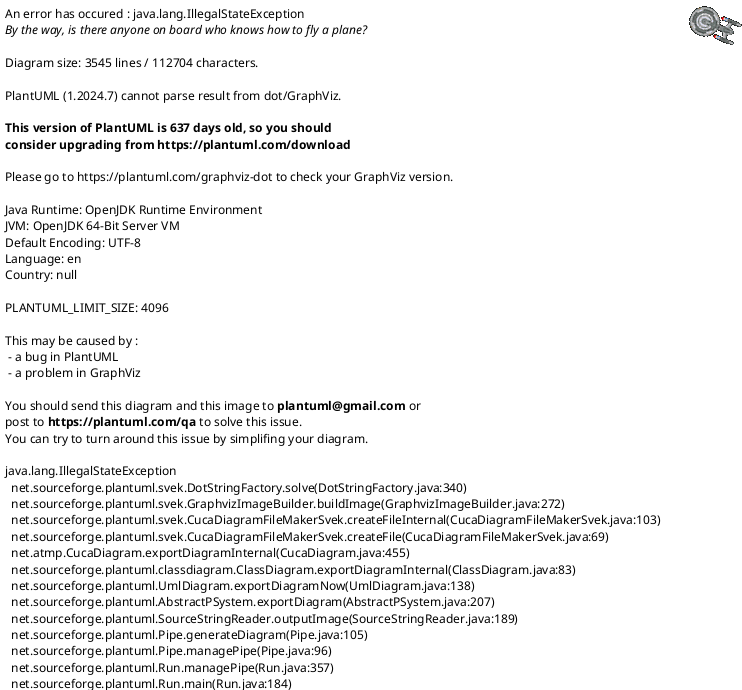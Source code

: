 @startuml





/' Objects '/

namespace RayTracer {
	abstract class ILogger {
		+~ILogger()
		+{abstract} debug(const std::string& message) : void
		+{abstract} error(const std::string& message) : void
		+{abstract} fatal(const std::string& message) : void
		+{abstract} info(const std::string& message) : void
		+{abstract} subscribeCallback(int type, const std::string& name, std::function<void ( const std::string& )> callback) : void
		+{abstract} trace(const std::string& message) : void
		+{abstract} unsubscribeCallback(int type, const std::string& name) : void
		+{abstract} warn(const std::string& message) : void
	}

	class Logger {
		-function<void(const std::string &) : std::map<int , std::map<std::string ,
		+debug(const std::string& message) : void
		+error(const std::string& message) : void
		+fatal(const std::string& message) : void
		+info(const std::string& message) : void
		-print(int levelT, const std::string& level, const std::string& message) : void
		+subscribeCallback(int type, const std::string& name, std::function<void ( const std::string& )> callback) : void
		+trace(const std::string& message) : void
		+unsubscribeCallback(int type, const std::string& name) : void
		+warn(const std::string& message) : void
	}

	class Main {
		+Main(ILogger& logger)
		+~Main()
		-_logger : ILogger&
		-_scene : Scenes::Scene
		-parseCmdArgs(int argc, char** argv) : bool
		+operator()(int argc, char** argv) : int
		-_baseFilePath : std::string
		-_sceneConfFilePath : std::string
		-exportScene(const std::string& baseFilePath) : void
		-help() : void {query}
		-run() : void
	}

	class Main::ArgumentError {
		+ArgumentError(const std::string& message)
		+what() : char* {query}
		-_message : std::string
	}

	class Main::MainError {
		+MainError(const std::string& message)
		+what() : char* {query}
		-_message : std::string
	}

	class Parameters {
		#Parameters()
		+~Parameters()
		+{static} getInstance() : Parameters&
		+getDouble(const std::string& key) : double {query}
		+getInt(const std::string& key) : int {query}
		#{static} _parameters : static std::unique_ptr<Parameters>
		#_valuesDouble : std::map<std::string, double>
		#_valuesInt : std::map<std::string, int>
		#_valuesString : std::map<std::string, std::string>
		+getString(const std::string& key) : std::string& {query}
		#parseCmdArg(const std::string& key, const std::string& value) : void
		+parseCmdArgs(int argc, char** argv) : void
		+set(const std::string& key, int value) : void
		+set(const std::string& key, double value) : void
		+set(const std::string& key, const std::string& value) : void
		+setIfNotExists(const std::string& key, int value) : void
		+setIfNotExists(const std::string& key, double value) : void
		+setIfNotExists(const std::string& key, const std::string& value) : void
	}

	class Parameters::KeyNotFoundError {
		+KeyNotFoundError(const std::string& key)
		+what() : char* {query}
		-_key : std::string
	}

	class Progress {
		+Progress(float max, float threshold, ILogger& logger)
		-_logger : ILogger&
		-_current : double
		-_max : double
		-_nextStep : double
		-_step : double
		+add(float value) : void
	}

	namespace Scenes {
		class ConfigWrapper {
			+ConfigWrapper(ILogger& logger)
			+~ConfigWrapper()
			-_logger : ILogger&
			-_scene : std::shared_ptr<ISetting>
			+getSetting() : std::shared_ptr<ISetting> {query}
			-_config : std::shared_ptr<libconfig::Config>
			+readFile(const std::string& path) : void
			+writeFile(const std::string& path) : void
		}

		class ConfigWrapper::ReadException {
			+ReadException(const std::string& message)
			+what() : char*
			-_message : std::string
		}

		class ConfigWrapper::WriteException {
			+WriteException(const std::string& message)
			+what() : char*
			-_message : std::string
		}

		class Displayable {
			+getAmbientLight() : Entities::ILight& {query}
			+getAmbientLight() : Entities::ILight&
			-_lights : std::vector<std::reference_wrapper<Entities::ILight>>
			+getLightList() : std::vector<std::reference_wrapper<Entities::ILight>>& {query}
			+getLightList() : std::vector<std::reference_wrapper<Entities::ILight>>&
			-_primitives : std::vector<std::reference_wrapper<Entities::IPrimitive>>
			+getPrimitiveList() : std::vector<std::reference_wrapper<Entities::IPrimitive>>& {query}
			+getPrimitiveList() : std::vector<std::reference_wrapper<Entities::IPrimitive>>&
		}

		class Displayable::DisplayableException {
			+DisplayableException(const std::string& key)
			+what() : char*
			-_msg : std::string
		}

		abstract class IConfig {
			+~IConfig()
			+{abstract} getSetting() : std::shared_ptr<ISetting> {query}
			+{abstract} readFile(const std::string& path) : void
			+{abstract} writeFile(const std::string& path) : void
		}

		abstract class IDisplayable {
			+{abstract} getAmbientLight() : Entities::ILight& {query}
			+{abstract} getAmbientLight() : Entities::ILight&
			+{abstract} getLightList() : std::vector<std::reference_wrapper<Entities::ILight>>& {query}
			+{abstract} getLightList() : std::vector<std::reference_wrapper<Entities::ILight>>&
			+{abstract} getPrimitiveList() : std::vector<std::reference_wrapper<Entities::IPrimitive>>& {query}
			+{abstract} getPrimitiveList() : std::vector<std::reference_wrapper<Entities::IPrimitive>>&
		}

		abstract class IDisplayable::IDisplayableException {
			+~IDisplayableException()
			+{abstract} what() : char*
		}

		abstract class ISceneState {
			+{abstract} getState() : int {query}
			+{abstract} changeState(States state) : void
		}

		abstract class ISetting {
			+{abstract} operatorbool() {query}
			+{abstract} operatorconstchar*() {query}
			+{abstract} operatordouble() {query}
			+{abstract} operatorint() {query}
			+{abstract} string() {query}
			+~ISetting()
			+{abstract} getLength() : int {query}
			+{abstract} getConfig() : std::shared_ptr<libconfig::Config> {query}
			+{abstract} getKey() : std::string {query}
			+{abstract} getPath() : std::string {query}
			+{abstract} get(const std::string& key) : std::unique_ptr<ISetting> {query}
			+{abstract} get(int index) : std::unique_ptr<ISetting> {query}
			+{abstract} get() : std::unique_ptr<ISetting> {query}
			+{abstract} getSetting(const std::string& key) : void
			+{abstract} getSetting(int index) : void
			+{abstract} moveTo(const std::string& key) : void
			+{abstract} moveTo(int index) : void
		}

		abstract class ISetting::IParsingException {
			+~IParsingException()
			+{abstract} what() : char*
		}

		abstract class ISetting::ITypeException {
			+~ITypeException()
			+{abstract} what() : char*
		}

		class Scene {
			+Scene(ILogger& logger)
			+~Scene()
			-_displayable : Displayable
			-_logger : ILogger&
			-_state : SceneState
			+getState() : SceneState&
			+getState() : SceneState& {query}
			+isReady() : bool {query}
			-_future : std::future<void>
			-_cameras : std::vector<std::reference_wrapper<Entities::ICamera>>
			+getCameras() : std::vector<std::reference_wrapper<Entities::ICamera>>& {query}
			+getCameras() : std::vector<std::reference_wrapper<Entities::ICamera>>&
			+cancel() : void
			-loadConfig(const ISetting& setting) : void
			+operator()(const ISetting &, const std::string& event) : void
			+renders() : void
			-waitTillCancel() : void
			+wait_end() : void
		}

		class SceneLoader {
			+SceneLoader(const std::string& filePath, ILogger& logger)
			+~SceneLoader()
			-_logger : ILogger&
			-_lastWriteTime : std::filesystem::file_time_type
			-function<void(const ISetting &) : std::map<std::string ,
			-_filePath : std::string
			-_configWrapper : std::unique_ptr<IConfig>
			-_entityLoader : std::unique_ptr<Plugins::Entities::EntityLoader>
			-_filterLoader : std::unique_ptr<Plugins::Filters::FilterLoader>
			-_materialLoader : std::unique_ptr<Plugins::Materials::MaterialLoader>
			+{static} checkGoodFile(const std::string& filePath) : void
			+subscribe(const std::string& event, std::function<void ( const ISetting& )> func) : void
			+update() : void
		}

		class SceneLoader::BadFileError {
			+BadFileError(const std::string& error)
			+what() : char*
			-_error : std::string
		}

		class SceneState {
			+SceneState()
			+getState() : ISceneState::States {query}
			-_state : States
			-mutex : std::mutex
			+changeState(const ISceneState::States& state) : void
		}

		class SettingWrapper {
			+SettingWrapper(const std::shared_ptr<libconfig::Config>& config)
			+SettingWrapper(const ISetting& src)
			+operatorbool() {query}
			+operatorconstchar*() {query}
			+operatordouble() {query}
			+operatorint() {query}
			+string() {query}
			+~SettingWrapper()
			+getLength() : int {query}
			-_setting : libconfig::Setting*
			-_config : std::shared_ptr<libconfig::Config>
			+getConfig() : std::shared_ptr<libconfig::Config> {query}
			+getKey() : std::string {query}
			+getPath() : std::string {query}
			+get(const std::string& key) : std::unique_ptr<ISetting> {query}
			+get(int index) : std::unique_ptr<ISetting> {query}
			+get() : std::unique_ptr<ISetting> {query}
			+getSetting(const std::string& key) : void
			+getSetting(int index) : void
			+moveTo(const std::string& key) : void
			+moveTo(int index) : void
		}

		class SettingWrapper::ParsingException {
			+ParsingException(const std::string& key)
			+what() : char*
			-_msg : std::string
		}

		class SettingWrapper::TypeException {
			+TypeException(const std::string& key)
			+what() : char*
			-_msg : std::string
		}

		enum ISceneState::States {
			CANCELLED
			FINISHED
			RUNNING
		}
	}

	namespace PluginsExt {
		namespace Zebra {
			class ZebraCreator {
				+~ZebraCreator()
				+create(const Scenes::ISetting& config, ILogger& logger) : RayTracer::Entities::IMaterial*
				-_elements : std::vector<ZebraMaterial*>
			}

			class ZebraMaterial {
				+ZebraMaterial(const Scenes::ISetting& config)
				-_ambient : Entities::Transform::Vector3f
				-_diffuse : Entities::Transform::Vector3f
				-_specular : Entities::Transform::Vector3f
				-_impair : Images::Color
				-_pair : Images::Color
				+getColor(const Images::Ray& ray, const Entities::Transform::ITransform& centerObj, const Entities::Transform::Vector3f& intersect, const Scenes::IDisplayable& displayable) : Images::Color {query}
				+redirectionLight(const Images::Ray& ray, const Scenes::IDisplayable& displayable, const Entities::Transform::Vector3f& intersect) : Images::Color {query}
				-_shininess : double
				-_size : double
				+setColor(const Images::Color& color) : void
			}
		}

		namespace Triangle {
			class TriangleCreator {
				+~TriangleCreator()
				+create(const Scenes::ISetting& config, ILogger& logger) : RayTracer::Entities::IEntity*
				-_elements : std::vector<TriangleEntity*>
			}

			class TriangleEntity {
				+TriangleEntity(const Scenes::ISetting& config, ILogger& logger)
				+getTransform() : Entities::Transform::ITransform&
				+getTransform() : Entities::Transform::ITransform& {query}
				-_transform : Entities::Transform::Transform
				-_pointOne : Entities::Transform::Vector3f
				-_pointThree : Entities::Transform::Vector3f
				-_pointTwo : Entities::Transform::Vector3f
				-_logger : ILogger&
				+getColor(const Images::Ray& ray, const Scenes::IDisplayable& displayable, const Entities::Transform::Vector3f& intersect) : Images::Color {query}
				+redirectionLight(const Images::Ray& ray, const Scenes::IDisplayable& displayable, const Entities::Transform::Vector3f& intersect) : Images::Color {query}
				+getType() : Type {query}
				+isCollided(const Entities::Transform::Vector3f& point) : bool {query}
				+isCollided(const Images::Ray& ray) : std::optional<Entities::Transform::Vector3f> {query}
				-_material : std::optional<std::reference_wrapper<Entities::IMaterial>>
			}
		}

		namespace Transparency {
			class TransparencyCreator {
				+~TransparencyCreator()
				+create(const Scenes::ISetting& config, ILogger& logger) : RayTracer::Entities::IMaterial*
				-_elements : std::vector<TransparencyMaterial*>
			}

			class TransparencyMaterial {
				+TransparencyMaterial(const Scenes::ISetting& config)
				-_ambient : Entities::Transform::Vector3f
				-_diffuse : Entities::Transform::Vector3f
				-_specular : Entities::Transform::Vector3f
				-_color : Images::Color
				+getColor(const Images::Ray& ray, const Entities::Transform::ITransform& centerObj, const Entities::Transform::Vector3f& intersect, const Scenes::IDisplayable& displayable) : Images::Color {query}
				-getNextColor(const Images::Ray& ray, const Entities::Transform::Vector3f& intersect, const Scenes::IDisplayable& displayable) : Images::Color {query}
				+redirectionLight(const Images::Ray& ray, const Scenes::IDisplayable& displayable, const Entities::Transform::Vector3f& intersect) : Images::Color {query}
				-_shininess : double
				-_transparency : double
				+setColor(const Images::Color& color) : void
			}
		}

		namespace Torus {
			class TorusCreator {
				+~TorusCreator()
				+create(const Scenes::ISetting& config, ILogger& logger) : RayTracer::Entities::IEntity*
				-_elements : std::vector<TorusEntity*>
			}

			class TorusEntity {
				+TorusEntity(const Scenes::ISetting& config, ILogger& logger)
				+getTransform() : Entities::Transform::ITransform&
				+getTransform() : Entities::Transform::ITransform& {query}
				-_transform : Entities::Transform::Transform
				-_logger : ILogger&
				+getColor(const Images::Ray& ray, const Scenes::IDisplayable& displayable, const Entities::Transform::Vector3f& intersect) : Images::Color {query}
				+redirectionLight(const Images::Ray& ray, const Scenes::IDisplayable& displayable, const Entities::Transform::Vector3f& intersect) : Images::Color {query}
				+getType() : Type {query}
				+isCollided(const Entities::Transform::Vector3f& point) : bool {query}
				-_maxRadius : double
				-_minRadius : double
				+isCollided(const Images::Ray& ray) : std::optional<Entities::Transform::Vector3f> {query}
				-_material : std::optional<std::reference_wrapper<RayTracer::Entities::IMaterial>>
			}
		}

		namespace SpotLight {
			class SpotLightCreator {
				+~SpotLightCreator()
				+create(const Scenes::ISetting& config, ILogger& logger) : RayTracer::Entities::IEntity*
				-_elements : std::vector<SpotLightEntity*>
			}

			class SpotLightEntity {
				+SpotLightEntity(const Scenes::ISetting& config, ILogger& logger)
				+~SpotLightEntity()
				+getTransform() : Entities::Transform::ITransform&
				+getTransform() : Entities::Transform::ITransform& {query}
				-_transform : Entities::Transform::Transform
				-_logger : ILogger&
				-_color : Images::Color
				+getColor(const Entities::Transform::Vector3f& point, const Scenes::IDisplayable& displayable) : Images::Color {query}
				+getColor() : Images::Color& {query}
				+getType() : Type {query}
				+isAmbient() : bool {query}
				-_angle : double
				-_power : double
				-_radius : double
				+getPower() : double {query}
				+setColor(const Images::Color& color) : void
			}
		}

		namespace Sphere {
			class SphereCreator {
				+~SphereCreator()
				+create(const Scenes::ISetting& config, ILogger& logger) : RayTracer::Entities::IEntity*
				-_elements : std::vector<SphereEntity*>
			}

			class SphereEntity {
				+SphereEntity(const Scenes::ISetting& config, ILogger& logger)
				+getTransform() : Entities::Transform::ITransform&
				+getTransform() : Entities::Transform::ITransform& {query}
				-_transform : Entities::Transform::Transform
				-_logger : ILogger&
				+getColor(const Images::Ray& ray, const Scenes::IDisplayable& displayable, const Entities::Transform::Vector3f& intersect) : Images::Color {query}
				+redirectionLight(const Images::Ray& ray, const Scenes::IDisplayable& displayable, const Entities::Transform::Vector3f& intersect) : Images::Color {query}
				+getType() : Type {query}
				+isCollided(const Entities::Transform::Vector3f& point) : bool {query}
				-_radius : double
				+isCollided(const Images::Ray& ray) : std::optional<Entities::Transform::Vector3f> {query}
				-_material : std::optional<std::reference_wrapper<RayTracer::Entities::IMaterial>>
			}
		}

		namespace Refraction {
			class RefractionCreator {
				+~RefractionCreator()
				+create(const Scenes::ISetting& config, ILogger& logger) : RayTracer::Entities::IMaterial*
				-_elements : std::vector<RefractionMaterial*>
			}

			class RefractionMaterial {
				+RefractionMaterial(const Scenes::ISetting& config)
				-_ambient : Entities::Transform::Vector3f
				-_diffuse : Entities::Transform::Vector3f
				-_refraction : Entities::Transform::Vector3f
				-_specular : Entities::Transform::Vector3f
				-_color : Images::Color
				+getColor(const Images::Ray& ray, const Entities::Transform::ITransform& centerObj, const Entities::Transform::Vector3f& intersect, const Scenes::IDisplayable& displayable) : Images::Color {query}
				-getNextColor(const Images::Ray& ray, const Entities::Transform::Vector3f& intersect, const Scenes::IDisplayable& displayable) : Images::Color {query}
				+redirectionLight(const Images::Ray& ray, const Scenes::IDisplayable& displayable, const Entities::Transform::Vector3f& intersect) : Images::Color {query}
				-_shininess : double
				-_transparency : double
				+setColor(const Images::Color& color) : void
			}
		}

		namespace PointLight {
			class PointLightCreator {
				+~PointLightCreator()
				+create(const Scenes::ISetting& config, ILogger& logger) : RayTracer::Entities::IEntity*
				-_elements : std::vector<PointLightEntity*>
			}

			class PointLightEntity {
				+PointLightEntity(const Scenes::ISetting& config, ILogger& logger)
				+~PointLightEntity()
				+getTransform() : Entities::Transform::ITransform&
				+getTransform() : Entities::Transform::ITransform& {query}
				-_transform : Entities::Transform::Transform
				-_logger : ILogger&
				-_color : Images::Color
				+getColor(const Entities::Transform::Vector3f& point, const Scenes::IDisplayable& displayable) : Images::Color {query}
				+getColor() : Images::Color& {query}
				+getType() : Type {query}
				+isAmbient() : bool {query}
				-_power : double
				-_radius : double
				+getPower() : double {query}
				+setColor(const Images::Color& color) : void
			}
		}

		namespace Plane {
			class PlaneCreator {
				+~PlaneCreator()
				+create(const Scenes::ISetting& config, ILogger& logger) : RayTracer::Entities::IEntity*
				-_elements : std::vector<PlaneEntity*>
			}

			class PlaneEntity {
				+PlaneEntity(const Scenes::ISetting& config, ILogger& logger)
				+getTransform() : Entities::Transform::ITransform&
				+getTransform() : Entities::Transform::ITransform& {query}
				-_transform : Entities::Transform::Transform
				-_logger : ILogger&
				+getColor(const Images::Ray& ray, const Scenes::IDisplayable& displayable, const Entities::Transform::Vector3f& intersect) : Images::Color {query}
				+redirectionLight(const Images::Ray& ray, const Scenes::IDisplayable& displayable, const Entities::Transform::Vector3f& intersect) : Images::Color {query}
				+getType() : Type {query}
				+isCollided(const Entities::Transform::Vector3f& point) : bool {query}
				+isCollided(const Images::Ray& ray) : std::optional<Entities::Transform::Vector3f> {query}
				-_material : std::optional<std::reference_wrapper<RayTracer::Entities::IMaterial>>
			}
		}

		namespace PlainMaterial {
			class PlainMaterial {
				+PlainMaterial(const Scenes::ISetting& config)
				-_ambient : Entities::Transform::Vector3f
				-_diffuse : Entities::Transform::Vector3f
				-_specular : Entities::Transform::Vector3f
				-_color : Images::Color
				+getColor(const Images::Ray& ray, const Entities::Transform::ITransform& centerObj, const Entities::Transform::Vector3f& intersect, const Scenes::IDisplayable& displayable) : Images::Color {query}
				+redirectionLight(const Images::Ray& ray, const Scenes::IDisplayable& displayable, const Entities::Transform::Vector3f& intersect) : Images::Color {query}
				+round(const Images::Color& color) : Images::Color {query}
				-_shininess : double
				+setColor(const Images::Color& color) : void
			}

			class PlainMaterialCreator {
				+~PlainMaterialCreator()
				+create(const Scenes::ISetting& config, ILogger& logger) : RayTracer::Entities::IMaterial*
				-_elements : std::vector<PlainMaterial*>
			}
		}

		namespace Obj {
			class ObjCreator {
				+~ObjCreator()
				+create(const Scenes::ISetting& config, ILogger& logger) : RayTracer::Entities::IEntity*
				-_elements : std::vector<ObjEntity*>
			}

			class ObjEntity {
				+ObjEntity(const Scenes::ISetting& config, ILogger& logger)
				+getTransform() : Entities::Transform::ITransform&
				+getTransform() : Entities::Transform::ITransform& {query}
				-_transform : Entities::Transform::Transform
				-_logger : ILogger&
				+getColor(const Images::Ray& ray, const Scenes::IDisplayable& displayable, const Entities::Transform::Vector3f& intersect) : Images::Color {query}
				+redirectionLight(const Images::Ray& ray, const Scenes::IDisplayable& displayable, const Entities::Transform::Vector3f& intersect) : Images::Color {query}
				+getType() : Type {query}
				+isCollided(const Entities::Transform::Vector3f& point) : bool {query}
				+isCollided(const Images::Ray& ray) : std::optional<Entities::Transform::Vector3f> {query}
				-_material : std::optional<std::reference_wrapper<Entities::IMaterial>>
				-_normalList : std::vector<Entities::Transform::Vector3f>
				-_pointList : std::vector<Entities::Transform::Vector3f>
				-_faceList : std::vector<Face>
				-_triangleList : std::vector<Face>
				+triangulatePolygon(Face face) : void
			}

			class ObjEntity::Face {
				+Face(std::string& faceString)
				+Face(int firstPoint, int secondPoint, int thirdPoint, int firstNormal, int secondNormal, int thirdNormal)
				+~Face()
				+_size : int
				-_normals : std::vector<int>
				-_points : std::vector<int>
				-_textures : std::vector<int>
				+getNormalsIndexes() : std::vector<int>& {query}
				+getPointsIndexes() : std::vector<int>& {query}
			}
		}

		namespace Mirror {
			class MirrorCreator {
				+~MirrorCreator()
				+create(const Scenes::ISetting& config, ILogger& logger) : RayTracer::Entities::IMaterial*
				-_elements : std::vector<MirrorMaterial*>
			}

			class MirrorMaterial {
				+MirrorMaterial(const Scenes::ISetting& config)
				-_ambient : Entities::Transform::Vector3f
				-_diffuse : Entities::Transform::Vector3f
				-_specular : Entities::Transform::Vector3f
				-_color : Images::Color
				+getColor(const Images::Ray& ray, const Entities::Transform::ITransform& centerObj, const Entities::Transform::Vector3f& intersect, const Scenes::IDisplayable& displayable) : Images::Color {query}
				-getNextColor(const Images::Ray& ray, const Entities::Transform::ITransform& centerObj, const Entities::Transform::Vector3f& intersect, const Scenes::IDisplayable& displayable) : Images::Color {query}
				+redirectionLight(const Images::Ray& ray, const Scenes::IDisplayable& displayable, const Entities::Transform::Vector3f& intersect) : Images::Color {query}
				-_shininess : double
				-_transparency : double
				-randomDouble(double min, double max) : double {query}
				+setColor(const Images::Color& color) : void
			}
		}

		namespace LimitedPlane {
			class LimitedPlaneCreator {
				+~LimitedPlaneCreator()
				+create(const Scenes::ISetting& config, ILogger& logger) : RayTracer::Entities::IEntity*
				-_elements : std::vector<LimitedPlaneEntity*>
			}

			class LimitedPlaneEntity {
				+LimitedPlaneEntity(const Scenes::ISetting& config, ILogger& logger)
				+getTransform() : Entities::Transform::ITransform&
				+getTransform() : Entities::Transform::ITransform& {query}
				-_transform : Entities::Transform::Transform
				-_logger : ILogger&
				+getColor(const Images::Ray& ray, const Scenes::IDisplayable& displayable, const Entities::Transform::Vector3f& intersect) : Images::Color {query}
				+redirectionLight(const Images::Ray& ray, const Scenes::IDisplayable& displayable, const Entities::Transform::Vector3f& intersect) : Images::Color {query}
				-_size : RayTracer::Entities::Transform::Vector2i
				+getType() : Type {query}
				+isCollided(const Entities::Transform::Vector3f& point) : bool {query}
				+isCollided(const Images::Ray& ray) : std::optional<Entities::Transform::Vector3f> {query}
				-_material : std::optional<std::reference_wrapper<Entities::IMaterial>>
			}
		}

		namespace LimitedCylinder {
			class LimitedCylinderCreator {
				+~LimitedCylinderCreator()
				+create(const Scenes::ISetting& config, ILogger& logger) : RayTracer::Entities::IEntity*
				-_elements : std::vector<LimitedCylinderEntity*>
			}

			class LimitedCylinderEntity {
				+LimitedCylinderEntity(const Scenes::ISetting& config, ILogger& logger)
				+getTransform() : Entities::Transform::ITransform&
				+getTransform() : Entities::Transform::ITransform& {query}
				-_transform : Entities::Transform::Transform
				-_direction : Entities::Transform::Vector3f
				-_logger : ILogger&
				+getColor(const Images::Ray& ray, const Scenes::IDisplayable& displayable, const Entities::Transform::Vector3f& intersect) : Images::Color {query}
				+redirectionLight(const Images::Ray& ray, const Scenes::IDisplayable& displayable, const Entities::Transform::Vector3f& intersect) : Images::Color {query}
				+getType() : Type {query}
				+isCollided(const Entities::Transform::Vector3f& point) : bool {query}
				-_height : double
				-_radius : double
				+isCollided(const Images::Ray& ray) : std::optional<Entities::Transform::Vector3f> {query}
				-_material : std::optional<std::reference_wrapper<RayTracer::Entities::IMaterial>>
			}
		}

		namespace LimitedCone {
			class LimitedConeCreator {
				+~LimitedConeCreator()
				+create(const Scenes::ISetting& config, ILogger& logger) : RayTracer::Entities::IEntity*
				-_elements : std::vector<LimitedConeEntity*>
			}

			class LimitedConeEntity {
				+LimitedConeEntity(const Scenes::ISetting& config, ILogger& logger)
				+getTransform() : Entities::Transform::ITransform&
				+getTransform() : Entities::Transform::ITransform& {query}
				-_transform : Entities::Transform::Transform
				-_logger : ILogger&
				+getColor(const Images::Ray& ray, const Scenes::IDisplayable& displayable, const Entities::Transform::Vector3f& intersect) : Images::Color {query}
				+redirectionLight(const Images::Ray& ray, const Scenes::IDisplayable& displayable, const Entities::Transform::Vector3f& intersect) : Images::Color {query}
				+getType() : Type {query}
				+isCollided(const Entities::Transform::Vector3f& point) : bool {query}
				-_angle : double
				-_height : double
				+isCollided(const Images::Ray& ray) : std::optional<Entities::Transform::Vector3f> {query}
				-_material : std::optional<std::reference_wrapper<RayTracer::Entities::IMaterial>>
			}
		}

		namespace Disk {
			class DiskCreator {
				+~DiskCreator()
				+create(const Scenes::ISetting& config, ILogger& logger) : RayTracer::Entities::IEntity*
				-_elements : std::vector<DiskEntity*>
			}

			class DiskEntity {
				+DiskEntity(const Scenes::ISetting& config, ILogger& logger)
				+getTransform() : Entities::Transform::ITransform&
				+getTransform() : Entities::Transform::ITransform& {query}
				-_transform : Entities::Transform::Transform
				-_logger : ILogger&
				+getColor(const Images::Ray& ray, const Scenes::IDisplayable& displayable, const Entities::Transform::Vector3f& intersect) : Images::Color {query}
				+redirectionLight(const Images::Ray& ray, const Scenes::IDisplayable& displayable, const Entities::Transform::Vector3f& intersect) : Images::Color {query}
				+getType() : Type {query}
				+isCollided(const Entities::Transform::Vector3f& point) : bool {query}
				-_radius : double
				+isCollided(const Images::Ray& ray) : std::optional<Entities::Transform::Vector3f> {query}
				-_material : std::optional<std::reference_wrapper<Entities::IMaterial>>
			}
		}

		namespace Cylinder {
			class CylinderCreator {
				+~CylinderCreator()
				+create(const Scenes::ISetting& config, ILogger& logger) : RayTracer::Entities::IEntity*
				-_elements : std::vector<CylinderEntity*>
			}

			class CylinderEntity {
				+CylinderEntity(const Scenes::ISetting& config, ILogger& logger)
				+getTransform() : Entities::Transform::ITransform&
				+getTransform() : Entities::Transform::ITransform& {query}
				-_transform : Entities::Transform::Transform
				-_direction : Entities::Transform::Vector3f
				-_logger : ILogger&
				+getColor(const Images::Ray& ray, const Scenes::IDisplayable& displayable, const Entities::Transform::Vector3f& intersect) : Images::Color {query}
				+redirectionLight(const Images::Ray& ray, const Scenes::IDisplayable& displayable, const Entities::Transform::Vector3f& intersect) : Images::Color {query}
				+getType() : Type {query}
				+isCollided(const Entities::Transform::Vector3f& point) : bool {query}
				-_radius : double
				+isCollided(const Images::Ray& ray) : std::optional<Entities::Transform::Vector3f> {query}
				-_material : std::optional<std::reference_wrapper<RayTracer::Entities::IMaterial>>
			}
		}

		namespace Cone {
			class ConeCreator {
				+~ConeCreator()
				+create(const Scenes::ISetting& config, ILogger& logger) : RayTracer::Entities::IEntity*
				-_elements : std::vector<ConeEntity*>
			}

			class ConeEntity {
				+ConeEntity(const Scenes::ISetting& config, ILogger& logger)
				+getTransform() : Entities::Transform::ITransform&
				+getTransform() : Entities::Transform::ITransform& {query}
				-_transform : Entities::Transform::Transform
				-_logger : ILogger&
				+getColor(const Images::Ray& ray, const Scenes::IDisplayable& displayable, const Entities::Transform::Vector3f& intersect) : Images::Color {query}
				+redirectionLight(const Images::Ray& ray, const Scenes::IDisplayable& displayable, const Entities::Transform::Vector3f& intersect) : Images::Color {query}
				+getType() : Type {query}
				+isCollided(const Entities::Transform::Vector3f& point) : bool {query}
				-_angle : double
				+isCollided(const Images::Ray& ray) : std::optional<Entities::Transform::Vector3f> {query}
				-_material : std::optional<std::reference_wrapper<RayTracer::Entities::IMaterial>>
			}
		}

		namespace ChessBoard {
			class ChessBoardCreator {
				+~ChessBoardCreator()
				+create(const Scenes::ISetting& config, ILogger& logger) : RayTracer::Entities::IMaterial*
				-_elements : std::vector<ChessBoardMaterial*>
			}

			class ChessBoardMaterial {
				+ChessBoardMaterial(const Scenes::ISetting& config)
				-_ambient : Entities::Transform::Vector3f
				-_diffuse : Entities::Transform::Vector3f
				-_specular : Entities::Transform::Vector3f
				-_impair : Images::Color
				-_pair : Images::Color
				+getColor(const Images::Ray& ray, const Entities::Transform::ITransform& centerObj, const Entities::Transform::Vector3f& intersect, const Scenes::IDisplayable& displayable) : Images::Color {query}
				+redirectionLight(const Images::Ray& ray, const Scenes::IDisplayable& displayable, const Entities::Transform::Vector3f& intersect) : Images::Color {query}
				-_shininess : double
				-_size : double
				+setColor(const Images::Color& color) : void
			}
		}

		namespace Camera {
			class CameraCreator {
				+~CameraCreator()
				+create(const Scenes::ISetting& config, ILogger& logger) : RayTracer::Entities::IEntity*
				-_elements : std::vector<CameraEntity*>
			}

			class CameraEntity {
				+CameraEntity(const Scenes::ISetting& config, ILogger& logger)
				+~CameraEntity()
				+getTransform() : Entities::Transform::ITransform&
				+getTransform() : Entities::Transform::ITransform& {query}
				-_transform : Entities::Transform::Transform
				-_size : Entities::Transform::Vector2i
				+getSize() : Entities::Transform::Vector2i& {query}
				-_logger : ILogger&
				-_image : Images::Image
				+getImage() : Images::Image& {query}
				+render(const Scenes::IDisplayable& displayable, const Scenes::ISceneState& state) : Images::Image&
				+getType() : Type {query}
				-_focal : double
				+getFocal() : double {query}
				-_maxThread : int
				-_filters : std::list<std::reference_wrapper<Filters::IFilter>>
				+getFilters() : std::list<std::reference_wrapper<Filters::IFilter>>&
				+getCluster() : std::size_t {query}
				+setCluster(std::size_t cluster) : void
				+setFocal(double value) : void
				+setSize(const Entities::Transform::Vector2i& vector) : void
			}

			namespace FullCustom {
				class CameraCustomCreator {
					+~CameraCustomCreator()
					+create(const Scenes::ISetting& config, ILogger& logger) : RayTracer::Entities::IEntity*
					-_elements : std::vector<CameraCustomEntity*>
				}

				class CameraCustomEntity {
					+CameraCustomEntity(const Scenes::ISetting& config, ILogger& logger)
					+~CameraCustomEntity()
					+getTransform() : Entities::Transform::ITransform&
					+getTransform() : Entities::Transform::ITransform& {query}
					-_positionCamera : Entities::Transform::Transform
					-_screenSize : Entities::Transform::Vector2i
					+getSize() : Entities::Transform::Vector2i& {query}
					-_logger : ILogger&
					+getImage() : Images::Image& {query}
					+render(const Scenes::IDisplayable& displayable, const Scenes::ISceneState& state) : Images::Image&
					+getType() : Type {query}
					-_fov : double
					+getFocal() : double {query}
					-_maxThread : int
					-_filters : std::list<std::reference_wrapper<Filters::IFilter>>
					+getFilters() : std::list<std::reference_wrapper<Filters::IFilter>>&
					-_image : std::optional<Images::Image>
					+getCluster() : std::size_t {query}
					+setCluster(std::size_t cluster) : void
					+setFocal(double value) : void
					+setSize(const Entities::Transform::Vector2i& vector) : void
				}

				class CustomRayIterator {
					+CustomRayIterator(const Entities::Transform::Vector3f& cameraPos, const Entities::Transform::Vector2i& screenSize, const Entities::Transform::Vector3f& fov, std::size_t unit)
					-_screenSize : Entities::Transform::Vector2i
					-_cameraPos : Entities::Transform::Vector3f
					-_fov : Entities::Transform::Vector3f
					-_fovXYZ : Entities::Transform::Vector3f
					+begin() : std::unique_ptr<Images::IRayIterator::IIterator> {query}
					+end() : std::unique_ptr<Images::IRayIterator::IIterator> {query}
				}

				class CustomRayIterator::Iterator {
					+Iterator(const Entities::Transform::Vector3f& cameraPos, const Entities::Transform::Vector2i& screenSize, const Entities::Transform::Vector3f& fovXYZ, const Entities::Transform::Vector3f& fov, std::size_t x, std::size_t y)
					+operator=(const CustomRayIterator::Iterator& other) : CustomRayIterator :: Iterator&
					-_screenSize : Entities::Transform::Vector2i
					-_cameraPos : Entities::Transform::Vector3f
					-_fov : Entities::Transform::Vector3f
					-_fovXYZ : Entities::Transform::Vector3f
					-_normal : Entities::Transform::Vector3f
					+operator++() : IIterator&
					+operator*() : Images :: Ray&
					-_ray : Images::Ray
					+operator!=(const Images::IRayIterator::IIterator& other) : bool {query}
					+operator==(const Images::IRayIterator::IIterator& other) : bool {query}
					-_x : std::size_t
					-_y : std::size_t
					+toString() : std::string {query}
				}
			}

			namespace Clustered {
				class CameraClusterCreator {
					+~CameraClusterCreator()
					+create(const Scenes::ISetting& config, ILogger& logger) : RayTracer::Entities::IEntity*
					-_elements : std::vector<CameraClusterEntity*>
				}

				class CameraClusterEntity {
					+CameraClusterEntity(const Scenes::ISetting& config, ILogger& logger)
					+~CameraClusterEntity()
					+getTransform() : Entities::Transform::ITransform&
					+getTransform() : Entities::Transform::ITransform& {query}
					-_screen : Entities::Transform::Transform
					-_screenSize : Entities::Transform::Vector2i
					+getSize() : Entities::Transform::Vector2i& {query}
					-_logger : ILogger&
					+getImage() : Images::Image& {query}
					+render(const Scenes::IDisplayable& displayable, const Scenes::ISceneState& state) : Images::Image&
					+getType() : Type {query}
					-_fov : double
					+getFocal() : double {query}
					-_cluster : int
					-_maxThread : int
					-_filters : std::list<std::reference_wrapper<Filters::IFilter>>
					+getFilters() : std::list<std::reference_wrapper<Filters::IFilter>>&
					-_image : std::optional<Images::Image>
					+getCluster() : std::size_t {query}
					+setCluster(std::size_t cluster) : void
					+setFocal(double value) : void
					+setSize(const Entities::Transform::Vector2i& vector) : void
				}

				class ClusterRayIterator {
					+ClusterRayIterator(const Entities::Transform::Vector3f& cameraPos, const Entities::Transform::Vector3f& screenPosCenter, const Entities::Transform::Vector2i& screenSize, std::size_t unit)
					-_screenSize : Entities::Transform::Vector2i
					-_cameraPos : Entities::Transform::Vector3f
					-_screenPosCenter : Entities::Transform::Vector3f
					-_screenPosTopLeft : Entities::Transform::Vector3f
					-_unit : std::size_t
					+begin() : std::unique_ptr<Images::IRayIterator::IIterator> {query}
					+end() : std::unique_ptr<Images::IRayIterator::IIterator> {query}
				}

				class ClusterRayIterator::Iterator {
					+Iterator(const Entities::Transform::Vector3f& cameraPos, const Entities::Transform::Vector2i& screenSize, const Entities::Transform::Vector3f& screenPosCenter, std::size_t x, std::size_t y, std::size_t cluster)
					+operator=(const ClusterRayIterator::Iterator& other) : ClusterRayIterator :: Iterator&
					-_screenSize : Entities::Transform::Vector2i
					-_cameraPos : Entities::Transform::Vector3f
					-_screenPosTopLeft : Entities::Transform::Vector3f
					+operator++() : IIterator&
					+operator*() : Images :: Ray&
					-_ray : Images::Ray
					+operator!=(const Images::IRayIterator::IIterator& other) : bool {query}
					+operator==(const Images::IRayIterator::IIterator& other) : bool {query}
					-_cluster : std::size_t
					-_x : std::size_t
					-_y : std::size_t
					+toString() : std::string {query}
				}
			}
		}

		namespace BlackAndWhite {
			class BlackAndWhiteCreator {
				+~BlackAndWhiteCreator()
				+create(const Scenes::ISetting& config, ILogger& logger) : Filters::IFilter*
				-_elements : std::vector<BlackAndWhiteFilter*>
			}

			class BlackAndWhiteFilter {
				+BlackAndWhiteFilter(const Scenes::ISetting& config, ILogger& logger)
				-_logger : ILogger&
				-{static} getColorsMean(const Images::Color& color, const std::string& method) : Images::Color
				-_maxThread : int
				-_method : std::string
				-_futures : std::vector<std::future<void>>
				+apply(Images::Image& image) : void
				-waitAllFinisehd() : void
				-waitOnePlace() : void
			}
		}

		namespace AntiAliasing {
			namespace SSAAx4 {
				class SSAAx4Creator {
					+~SSAAx4Creator()
					+create(const Scenes::ISetting& config, ILogger& logger) : Filters::IFilter*
					-_elements : std::vector<SSAAx4Filter*>
				}

				class SSAAx4Filter {
					+SSAAx4Filter(const Scenes::ISetting& config, ILogger& logger)
					-_logger : ILogger&
					-{static} getColorsMean(const std::vector<Images::Color>& colors) : Images::Color
					-_maxThread : int
					-_futures : std::vector<std::future<void>>
					+apply(Images::Image& image) : void
					-waitAllFinisehd() : void
					-waitOnePlace() : void
				}
			}
		}

		namespace AmbientLight {
			class AmbientLightCreator {
				+~AmbientLightCreator()
				+create(const Scenes::ISetting& config, ILogger& logger) : RayTracer::Entities::IEntity*
				-_elements : std::vector<AmbientLightEntity*>
			}

			class AmbientLightEntity {
				+AmbientLightEntity(const Scenes::ISetting& config, ILogger& logger)
				+~AmbientLightEntity()
				+getTransform() : Entities::Transform::ITransform&
				+getTransform() : Entities::Transform::ITransform& {query}
				-_transform : Entities::Transform::Transform
				-_logger : ILogger&
				-_color : Images::Color
				+getColor(const Entities::Transform::Vector3f& point, const Scenes::IDisplayable& displayable) : Images::Color {query}
				+getColor() : Images::Color& {query}
				+getType() : Type {query}
				+isAmbient() : bool {query}
				-_power : double
				+getPower() : double {query}
				+setColor(const Images::Color& color) : void
			}
		}
	}

	namespace Plugins {
		class PluginHandler <template<typename Interface, typename Creator>> {
			+PluginHandler(const std::string& filePath)
			+~PluginHandler()
			#_creator : Creator*
			+get(const RayTracer::Scenes::ISetting& setting, ILogger& logger) : Interface&
			#getResult(const std::string& name, Args&& ... __args) : T
			#_filePath : std::string
			#_elements : std::vector<Interface*>
			#_handler : void*
		}

		class PluginLoader <template<typename Handler, typename Interface, typename Factory>> {
			+PluginLoader(const std::string& directory)
			#_directory : std::string
			+load() : void
		}

		namespace Materials {
			abstract class IMaterialCreator {
				+~IMaterialCreator()
				+{abstract} create(const Scenes::ISetting& setting, ILogger& logger) : RayTracer::Entities::IMaterial*
			}

			class MaterialHandler {
				+MaterialHandler(const std::string& filePath)
				-_handler : PluginHandler<RayTracer::Entities::IMaterial, IMaterialCreator>
				+get(const RayTracer::Scenes::ISetting& setting, ILogger& logger) : RayTracer::Entities::IMaterial&
			}

			class MaterialLoader {
				+MaterialLoader(const std::string& directory)
				-_directory : std::string
				+loadMaterials() : void
			}
		}

		namespace Filters {
			class FilterHandler {
				+FilterHandler(const std::string& filePath)
				-_handler : PluginHandler<RayTracer::Filters::IFilter, IFilterCreator>
				+get(const RayTracer::Scenes::ISetting& setting, ILogger& logger) : RayTracer::Filters::IFilter&
			}

			class FilterLoader {
				+FilterLoader(const std::string& directory)
				+loadFilters() : void
			}

			abstract class IFilterCreator {
				+~IFilterCreator()
				+{abstract} create(const Scenes::ISetting& setting, ILogger& logger) : RayTracer::Filters::IFilter*
			}
		}

		namespace Entities {
			class EntityHandler {
				+EntityHandler(const std::string& filePath)
				-_handler : PluginHandler<RayTracer::Entities::IEntity, IEntityCreator>
				+get(const RayTracer::Scenes::ISetting& setting, ILogger& logger) : RayTracer::Entities::IEntity&
			}

			class EntityLoader {
				+EntityLoader(const std::string& directory)
				-_directory : std::string
				+loadEntities() : void
			}

			abstract class IEntityCreator {
				+~IEntityCreator()
				+{abstract} create(const Scenes::ISetting& setting, ILogger& logger) : RayTracer::Entities::IEntity*
			}
		}
	}

	namespace Images {
		class Color {
			+Color(const Color& color)
			+Color(double r, double g, double b, double a)
			+Color(const Scenes::ISetting& setting)
			+~Color()
			+operator*(const Color& other) : Color {query}
			+operator+(const Color& other) : Color {query}
			+operator-(const Color& other) : Color {query}
			+operator/(const Color& other) : Color {query}
			+operator=(const Color& other) : Color&
			-_a : double
			-_b : double
			-_g : double
			-_r : double
			+operator[](Types type) : double& {query}
			+operator[](Types type) : double&
			+toSfColor() : sf::Color {query}
			-_mutex : std::mutex
			+applyAlpha(const Color& background) : void
			+applyDistance(double distance, double maxDistance) : void
			+mergeColor(const Color& other) : void
			+set(Types type, double value) : void
		}

		abstract class IRayIterator {
			+~IRayIterator()
			+{abstract} begin() : std::unique_ptr<IRayIterator::IIterator> {query}
			+{abstract} end() : std::unique_ptr<IRayIterator::IIterator> {query}
		}

		abstract class IRayIterator::IIterator {
			+~IIterator()
			+{abstract} operator++() : IIterator&
			+{abstract} operator*() : Ray&
			+{abstract} operator!=(const IRayIterator::IIterator& other) : bool {query}
			+{abstract} operator==(const IRayIterator::IIterator& other) : bool {query}
			+{abstract} toString() : std::string {query}
		}

		class Image {
			+Image(const Entities::Transform::Vector2i& size)
			-_size : Entities::Transform::Vector2i
			+getSize() : Entities::Transform::Vector2i& {query}
			+operator[](std::size_t y) : PixelLine {query}
			+operator[](std::size_t y) : PixelLine
			-_pixels : std::vector<Color>
			+getPixelsList() : std::vector<Color>& {query}
			+convertToPPM(const std::string& filePath) : void {query}
		}

		class Image::PixelLine {
			+PixelLine(const Entities::Transform::Vector2i& size, const std::size_t& y, std::vector<Color>& pixels)
			+PixelLine(const Entities::Transform::Vector2i& size, const std::size_t& y, const std::vector<Color>& pixels)
			+operator[](std::size_t x) : Color& {query}
			+operator[](std::size_t x) : Color&
			-_size : const Entities::Transform::Vector2i&
			-_y : const std::size_t
			-_pixelsConst : const std::vector<Color>&
			-_colors : std::vector<Color>
			-_pixels : std::vector<Color>&
		}

		class ImagePipeLine {
			+ImagePipeLine(Image& image, const Scenes::IDisplayable& displayable, const Scenes::ISceneState& state, const IRayIterator& rayIterrator)
			+~ImagePipeLine()
			-_image : Image&
			-_rayIterrator : const IRayIterator&
			-_displayable : const Scenes::IDisplayable&
			-_state : const Scenes::ISceneState&
			+apply(Filters::IFilter& filter) : void
			+generate(ILogger& logger, std::size_t maxThread, std::size_t cluster) : void
		}

		class PixelThread {
			+PixelThread(const Scenes::IDisplayable& displayable, std::vector<std::reference_wrapper<Color>> colors, const Images::Ray& ray)
			+~PixelThread()
			-_ray : Images::Ray
			-_displayable : const Scenes::IDisplayable&
			-_colors : std::vector<std::reference_wrapper<Color>>
			+operator()() : void
		}

		class Ray {
			+Ray(const Entities::Transform::Vector3f& startCamera, const Entities::Transform::Vector3f& screenPos)
			-_normal : Entities::Transform::Vector3f
			-_origin : Entities::Transform::Vector3f
			-_step : Entities::Transform::Vector3f
			+getDirection() : Entities::Transform::Vector3f& {query}
			+getOrigin() : Entities::Transform::Vector3f& {query}
			+getStep() : Entities::Transform::Vector3f& {query}
			+operator++() : Ray&
			+operator--() : Ray&
			+operator+=(double t) : void
			+operator-=(double t) : void
		}

		class RayIterrator {
			+RayIterrator(const Entities::ICamera& camera)
			-_pov : Entities::Transform::Vector3f
			-_afterLast : Ray
			-_beforeFirst : Ray
			-_camera : const Entities::ICamera&
			-_cluster : std::size_t
			+begin() : std::unique_ptr<IRayIterator::IIterator> {query}
			+end() : std::unique_ptr<IRayIterator::IIterator> {query}
		}

		class RayIterrator::Iterrator {
			+Iterrator(const Ray& last, const Entities::Transform::Vector2i& size, const Entities::Transform::Vector3f& screenPos, const Entities::Transform::Vector3f& pov)
			+operator++() : IIterator&
			-_ray : Ray
			+operator*() : Ray&
			+operator=(const RayIterrator::Iterrator& other) : RayIterrator :: Iterrator&
			+operator!=(const IRayIterator::IIterator& other) : bool {query}
			+operator==(const IRayIterator::IIterator& other) : bool {query}
			-_size : const Entities::Transform::Vector2i
			-_pov : const Entities::Transform::Vector3f
			-_screenPos : const Entities::Transform::Vector3f
			-_last : const Ray
			-_cluster : std::size_t
			+toString() : std::string {query}
		}

		enum Color::Types {
			ALPHA
			BLUE
			GREEN
			RED
		}
	}

	namespace Filters {
		abstract class IFilter {
			+~IFilter()
			+{abstract} apply(Images::Image& image) : void
		}
	}

	namespace Factories {
		class EntityFactory {
			#EntityFactory()
			+~EntityFactory()
			+get(const std::string& name, const Scenes::ISetting& setting, ILogger& logger) : Entities::IEntity&
			+{static} getInstance() : EntityFactory&
			#{static} getFactory() : TFactory<Plugins::Entities::EntityHandler , Entities::IEntity>&
			#{static} _factory : static std::unique_ptr<EntityFactory>
			+add(const std::string& name, std::unique_ptr<Plugins::Entities::EntityHandler> handler) : void
			+clearAll() : void
		}

		class FilterFactory {
			#FilterFactory()
			+~FilterFactory()
			+{static} getInstance() : FilterFactory&
			+get(const std::string& name, const Scenes::ISetting& setting, ILogger& logger) : Filters::IFilter&
			#{static} getFactory() : TFactory<Plugins::Filters::FilterHandler , Filters::IFilter>&
			#{static} _factory : static std::unique_ptr<FilterFactory>
			+add(const std::string& name, std::unique_ptr<Plugins::Filters::FilterHandler> handler) : void
			+clearAll() : void
		}

		abstract class IEntityFactory {
			+~IEntityFactory()
			+{abstract} get(const std::string& name, const Scenes::ISetting& setting, ILogger& logger) : Entities::IEntity&
		}

		abstract class IFilterFactory {
			+~IFilterFactory()
			+{abstract} get(const std::string& name, const Scenes::ISetting& setting, ILogger& logger) : Filters::IFilter&
		}

		abstract class IMaterialFactory {
			+~IMaterialFactory()
			+{abstract} get(const std::string& name, const Scenes::ISetting& setting, ILogger& logger) : Entities::IMaterial&
		}

		class MaterialFactory {
			#MaterialFactory()
			+~MaterialFactory()
			+get(const std::string& name, const Scenes::ISetting& setting, ILogger& logger) : Entities::IMaterial&
			+{static} getInstance() : MaterialFactory&
			#{static} getFactory() : TFactory<Plugins::Materials::MaterialHandler , Entities::IMaterial>&
			#{static} _factory : static std::unique_ptr<MaterialFactory>
			+add(const std::string& name, std::unique_ptr<Plugins::Materials::MaterialHandler> handler) : void
			+clearAll() : void
		}

		class TFactory <template<typename Handler, typename Interface>> {
			#TFactory()
			+~TFactory()
			+get(const std::string& name, const Scenes::ISetting& setting, ILogger& logger) : Interface&
			+{static} getFactory() : TFactory<Handler , Interface>&
			#{static} _factory : static std::unique_ptr<TFactory<Handler, Interface>>
			#_stock : std::map<std::string, std::unique_ptr<Handler>>
			+add(const std::string& name, std::unique_ptr<Handler> handler) : void
			+clearAll() : void
		}
	}

	namespace Entities {
		abstract class ICamera {
			+~ICamera()
			+{abstract} getImage() : Images::Image& {query}
			+{abstract} render(const Scenes::IDisplayable& displayable, const Scenes::ISceneState& state) : Images::Image&
			+{abstract} getSize() : Transform::Vector2i& {query}
			+{abstract} getFocal() : double {query}
			+{abstract} getFilters() : std::list<std::reference_wrapper<Filters::IFilter>>&
			+{abstract} getCluster() : std::size_t {query}
			+{abstract} setCluster(std::size_t cluster) : void
			+{abstract} setFocal(double value) : void
			+{abstract} setSize(const Transform::Vector2i& vector) : void
		}

		abstract class IEntity {
			+~IEntity()
			+{abstract} getTransform() : Transform::ITransform&
			+{abstract} getTransform() : Transform::ITransform& {query}
			+{abstract} getType() : int {query}
		}

		abstract class ILight {
			+~ILight()
			+{abstract} getColor(const Transform::Vector3f& point, const Scenes::IDisplayable& displayable) : Images::Color {query}
			+{abstract} getColor() : Images::Color& {query}
			+{abstract} isAmbient() : bool {query}
			+{abstract} getPower() : double {query}
			+{abstract} setColor(const Images::Color& color) : void
		}

		abstract class IMaterial {
			+~IMaterial()
			+{abstract} getColor(const Images::Ray& ray, const Transform::ITransform& centerObj, const Transform::Vector3f& intersect, const Scenes::IDisplayable& displayable) : Images::Color {query}
			+{abstract} redirectionLight(const Images::Ray& ray, const Scenes::IDisplayable& displayable, const Transform::Vector3f& intersect) : Images::Color {query}
			+{abstract} setColor(const Images::Color& color) : void
		}

		abstract class IPrimitive {
			+~IPrimitive()
			+{abstract} getColor(const Images::Ray& ray, const Scenes::IDisplayable& displayable, const Transform::Vector3f& intersect) : Images::Color {query}
			+{abstract} redirectionLight(const Images::Ray& ray, const Scenes::IDisplayable& displayable, const Transform::Vector3f& intersect) : Images::Color {query}
			+{abstract} isCollided(const Transform::Vector3f& point) : bool {query}
			+{abstract} isCollided(const Images::Ray& ray) : std::optional<Transform::Vector3f> {query}
		}

		enum IEntity::Type {
			Camera
			Light
			Primitive
		}

		namespace Transform {
			abstract class ITransform {
				+~ITransform()
				+{abstract} operator=(const ITransform& other) : ITransform&
				+{abstract} getPosition() : Vector3f& {query}
				+{abstract} getRotation() : Vector3f& {query}
				+{abstract} getScale() : Vector3f& {query}
				+{abstract} setPosition(const Vector3f& position) : void
				+{abstract} setRotation(const Vector3f& rotation) : void
				+{abstract} setScale(const Vector3f& scale) : void
			}

			class Transform {
				+Transform(const Scenes::ISetting& setting)
				+operator=(const ITransform& other) : ITransform&
				-_position : Vector3f
				-_rotation : Vector3f
				-_scale : Vector3f
				+getPosition() : Vector3f& {query}
				+getRotation() : Vector3f& {query}
				+getScale() : Vector3f& {query}
				+setPosition(const Vector3f& position) : void
				+setRotation(const Vector3f& rotation) : void
				+setScale(const Vector3f& scale) : void
			}

			class Vector2i {
				+Vector2i()
				+Vector2i(const Scenes::ISetting& config)
				+Vector2i(const Vector2i& vector)
				+Vector2i(int width, int height)
				+~Vector2i()
				+operator*(const Vector2i& other) : Vector2i {query}
				+operator+(const Vector2i& other) : Vector2i {query}
				+operator-(const Vector2i& other) : Vector2i {query}
				+operator/(const Vector2i& other) : Vector2i {query}
				+operator=(const Vector2i& other) : Vector2i&
				-_x : int
				-_y : int
				+getX() : int {query}
				+getY() : int {query}
			}

			class Vector3f {
				+Vector3f()
				+Vector3f(const Vector3f& vector3f)
				+Vector3f(double x, double y, double z)
				+Vector3f(const Scenes::ISetting& setting)
				+~Vector3f()
				+getCrossed(const Vector3f& other) : Vector3f {query}
				+getNormalized() : Vector3f {query}
				+operator*(const Vector3f& other) : Vector3f {query}
				+operator+(const Vector3f& other) : Vector3f {query}
				+operator-(const Vector3f& other) : Vector3f {query}
				+operator/(const Vector3f& other) : Vector3f {query}
				+rotateVector(const Vector3f& direction, const Vector3f& rotation) : Vector3f {query}
				+rotateX(float angle) : Vector3f {query}
				+rotateY(float angle) : Vector3f {query}
				+rotateZ(float angle) : Vector3f {query}
				+toDegrees() : Vector3f {query}
				+toRadians() : Vector3f {query}
				+operator=(const Vector3f& other) : Vector3f&
				-_x : double
				-_y : double
				-_z : double
				+dot(const Vector3f& other) : double {query}
				+getAngle(const Vector3f& a, const Vector3f& c) : double {query}
				+getDistance(const Vector3f& other) : double {query}
				+getNorm() : double {query}
				+getX() : double {query}
				+getY() : double {query}
				+getZ() : double {query}
			}
		}
	}

	namespace Display {
		class CanvasModule {
			+CanvasModule(Scenes::Scene& scene, std::size_t& position)
			-_scene : Scenes::Scene&
			-_clock : sf::Clock
			-_font : sf::Font
			-_position : std::size_t&
			+getName() : std::string {query}
			-addFocalLength(sf::RenderWindow& window, const sf::Event& event) : void
			+end() : void
			+event(sf::RenderWindow& window, const sf::Event& event) : void
			-execIfReady(std::function<void ( Entities::ICamera&, Entities::Transform::ITransform& )> func) : void
			-goBackward(sf::RenderWindow& window, const sf::Event& event) : void
			-goDown(sf::RenderWindow& window, const sf::Event& event) : void
			-goForward(sf::RenderWindow& window, const sf::Event& event) : void
			-goLeft(sf::RenderWindow& window, const sf::Event& event) : void
			-goRight(sf::RenderWindow& window, const sf::Event& event) : void
			-goToNextCamera(sf::RenderWindow& window, const sf::Event& event) : void
			-goToPreviousCamera(sf::RenderWindow& window, const sf::Event& event) : void
			-goUp(sf::RenderWindow& window, const sf::Event& event) : void
			-removeFocalLength(sf::RenderWindow& window, const sf::Event& event) : void
			-resizeWindow(sf::RenderWindow& window) : void
			+start(sf::RenderWindow& window) : void
			+tick(sf::RenderWindow& window) : void
		}

		class Display {
			+Display(ILogger& logger, Scenes::Scene& scene, Scenes::SceneLoader& loader)
			+~Display()
			-_logger : ILogger&
			-_scene : Scenes::Scene&
			-_loader : Scenes::SceneLoader&
			-_font : sf::Font
			-_position : size_t
			-_modules : std::vector<std::unique_ptr<IDisplayModule>>
			-end() : void
			-removeModule(const std::vector<std::string>& modulesToRemove) : void
			-run(sf::RenderWindow& window) : void
			+start() : void
		}

		class Display::StartFailed {
			+StartFailed(const std::string& msg)
			+what() : char*
			-_msg : std::string
		}

		abstract class IDisplayModule {
			+~IDisplayModule()
			+{abstract} getName() : std::string {query}
			+{abstract} end() : void
			+{abstract} event(sf::RenderWindow& window, const sf::Event& event) : void
			+{abstract} start(sf::RenderWindow& window) : void
			+{abstract} tick(sf::RenderWindow& window) : void
		}

		class IDisplayModule::EndFailed {
			+EndFailed(const std::string& error)
			+what() : char*
			-_error : std::string
		}

		class IDisplayModule::EventFailed {
			+EventFailed(const std::string& error)
			+what() : char*
			-_error : std::string
		}

		class IDisplayModule::StartFailed {
			+StartFailed(const std::string& error)
			+what() : char*
			-_error : std::string
		}

		class IDisplayModule::TickFailed {
			+TickFailed(const std::string& error)
			+what() : char*
			-_error : std::string
		}

		class ProgressModule {
			+ProgressModule(ILogger& logger)
			-_logger : ILogger&
			-_clock : sf::Clock
			-_font : sf::Font
			-_window : sf::RenderWindow
			-_message : std::string
			+getName() : std::string {query}
			+end() : void
			+event(sf::RenderWindow& window, const sf::Event& event) : void
			-info(const std::string& message) : void
			+start(sf::RenderWindow& window) : void
			+tick(sf::RenderWindow& window) : void
		}
	}
}





/' Inheritance relationships '/

RayTracer.Entities.ICamera <|-- RayTracer.PluginsExt.Camera.Clustered.CameraClusterEntity


RayTracer.Entities.ICamera <|-- RayTracer.PluginsExt.Camera.FullCustom.CameraCustomEntity


RayTracer.Entities.ICamera <|-- RayTracer.PluginsExt.Camera.CameraEntity


RayTracer.Scenes.IConfig <|-- RayTracer.Scenes.ConfigWrapper


RayTracer.Display.IDisplayModule <|-- RayTracer.Display.CanvasModule


RayTracer.Display.IDisplayModule <|-- RayTracer.Display.ProgressModule


RayTracer.Scenes.IDisplayable <|-- RayTracer.Scenes.Displayable


RayTracer.Scenes.IDisplayable::IDisplayableException <|-- RayTracer.Scenes.Displayable::DisplayableException


RayTracer.Entities.IEntity <|-- RayTracer.Entities.ICamera


RayTracer.Entities.IEntity <|-- RayTracer.Entities.ILight


RayTracer.Entities.IEntity <|-- RayTracer.Entities.IPrimitive


RayTracer.Plugins.Entities.IEntityCreator <|-- RayTracer.PluginsExt.AmbientLight.AmbientLightCreator


RayTracer.Plugins.Entities.IEntityCreator <|-- RayTracer.PluginsExt.Camera.Clustered.CameraClusterCreator


RayTracer.Plugins.Entities.IEntityCreator <|-- RayTracer.PluginsExt.Camera.CameraCreator


RayTracer.Plugins.Entities.IEntityCreator <|-- RayTracer.PluginsExt.Camera.FullCustom.CameraCustomCreator


RayTracer.Plugins.Entities.IEntityCreator <|-- RayTracer.PluginsExt.Cone.ConeCreator


RayTracer.Plugins.Entities.IEntityCreator <|-- RayTracer.PluginsExt.Cylinder.CylinderCreator


RayTracer.Plugins.Entities.IEntityCreator <|-- RayTracer.PluginsExt.Disk.DiskCreator


RayTracer.Plugins.Entities.IEntityCreator <|-- RayTracer.PluginsExt.LimitedCone.LimitedConeCreator


RayTracer.Plugins.Entities.IEntityCreator <|-- RayTracer.PluginsExt.LimitedCylinder.LimitedCylinderCreator


RayTracer.Plugins.Entities.IEntityCreator <|-- RayTracer.PluginsExt.LimitedPlane.LimitedPlaneCreator


RayTracer.Plugins.Entities.IEntityCreator <|-- RayTracer.PluginsExt.Obj.ObjCreator


RayTracer.Plugins.Entities.IEntityCreator <|-- RayTracer.PluginsExt.Plane.PlaneCreator


RayTracer.Plugins.Entities.IEntityCreator <|-- RayTracer.PluginsExt.PointLight.PointLightCreator


RayTracer.Plugins.Entities.IEntityCreator <|-- RayTracer.PluginsExt.Sphere.SphereCreator


RayTracer.Plugins.Entities.IEntityCreator <|-- RayTracer.PluginsExt.SpotLight.SpotLightCreator


RayTracer.Plugins.Entities.IEntityCreator <|-- RayTracer.PluginsExt.Torus.TorusCreator


RayTracer.Plugins.Entities.IEntityCreator <|-- RayTracer.PluginsExt.Triangle.TriangleCreator


RayTracer.Factories.IEntityFactory <|-- RayTracer.Factories.EntityFactory


RayTracer.Factories.IFilterFactory <|-- RayTracer.Factories.FilterFactory


RayTracer.Entities.ILight <|-- RayTracer.PluginsExt.AmbientLight.AmbientLightEntity


RayTracer.Entities.ILight <|-- RayTracer.PluginsExt.PointLight.PointLightEntity


RayTracer.Entities.ILight <|-- RayTracer.PluginsExt.SpotLight.SpotLightEntity


RayTracer.ILogger <|-- RayTracer.Logger


RayTracer.Plugins.Materials.IMaterialCreator <|-- RayTracer.PluginsExt.ChessBoard.ChessBoardCreator


RayTracer.Plugins.Materials.IMaterialCreator <|-- RayTracer.PluginsExt.Mirror.MirrorCreator


RayTracer.Plugins.Materials.IMaterialCreator <|-- RayTracer.PluginsExt.PlainMaterial.PlainMaterialCreator


RayTracer.Plugins.Materials.IMaterialCreator <|-- RayTracer.PluginsExt.Refraction.RefractionCreator


RayTracer.Plugins.Materials.IMaterialCreator <|-- RayTracer.PluginsExt.Transparency.TransparencyCreator


RayTracer.Plugins.Materials.IMaterialCreator <|-- RayTracer.PluginsExt.Zebra.ZebraCreator


RayTracer.Factories.IMaterialFactory <|-- RayTracer.Factories.MaterialFactory


RayTracer.Entities.IPrimitive <|-- RayTracer.PluginsExt.Disk.DiskEntity


RayTracer.Entities.IPrimitive <|-- RayTracer.PluginsExt.LimitedPlane.LimitedPlaneEntity


RayTracer.Entities.IPrimitive <|-- RayTracer.PluginsExt.Obj.ObjEntity


RayTracer.Entities.IPrimitive <|-- RayTracer.PluginsExt.Plane.PlaneEntity


RayTracer.Entities.IPrimitive <|-- RayTracer.PluginsExt.Sphere.SphereEntity


RayTracer.Entities.IPrimitive <|-- RayTracer.PluginsExt.Torus.TorusEntity


RayTracer.Entities.IPrimitive <|-- RayTracer.PluginsExt.Triangle.TriangleEntity


RayTracer.Images.IRayIterator <|-- RayTracer.Images.RayIterrator


RayTracer.Images.IRayIterator::IIterator <|-- RayTracer.PluginsExt.Camera.Clustered.ClusterRayIterator::Iterator


RayTracer.Images.IRayIterator::IIterator <|-- RayTracer.PluginsExt.Camera.FullCustom.CustomRayIterator::Iterator


RayTracer.Images.IRayIterator::IIterator <|-- RayTracer.Images.RayIterrator::Iterrator


RayTracer.Scenes.ISceneState <|-- RayTracer.Scenes.SceneState


RayTracer.Scenes.ISetting <|-- RayTracer.Scenes.SettingWrapper


RayTracer.Scenes.ISetting::IParsingException <|-- RayTracer.Scenes.SettingWrapper::ParsingException


RayTracer.Scenes.ISetting::ITypeException <|-- RayTracer.Scenes.SettingWrapper::TypeException


RayTracer.Entities.Transform.ITransform <|-- RayTracer.Entities.Transform.Transform


RayTracer.Plugins.PluginLoader <|-- RayTracer.Plugins.Entities.EntityLoader


RayTracer.Plugins.PluginLoader <|-- RayTracer.Plugins.Filters.FilterLoader


RayTracer.Plugins.PluginLoader <|-- RayTracer.Plugins.Materials.MaterialLoader





/' Aggregation relationships '/

RayTracer.PluginsExt.AmbientLight.AmbientLightCreator o-- RayTracer.PluginsExt.AmbientLight.AmbientLightEntity


RayTracer.PluginsExt.AmbientLight.AmbientLightEntity *-- RayTracer.Images.Color


RayTracer.PluginsExt.AmbientLight.AmbientLightEntity *-- RayTracer.ILogger


RayTracer.PluginsExt.AmbientLight.AmbientLightEntity *-- RayTracer.Entities.Transform.Transform


RayTracer.PluginsExt.BlackAndWhite.BlackAndWhiteCreator o-- RayTracer.PluginsExt.BlackAndWhite.BlackAndWhiteFilter


RayTracer.PluginsExt.BlackAndWhite.BlackAndWhiteFilter *-- RayTracer.ILogger


RayTracer.PluginsExt.Camera.Clustered.CameraClusterCreator o-- RayTracer.PluginsExt.Camera.Clustered.CameraClusterEntity


RayTracer.PluginsExt.Camera.Clustered.CameraClusterEntity *-- RayTracer.Filters.IFilter


RayTracer.PluginsExt.Camera.Clustered.CameraClusterEntity *-- RayTracer.ILogger


RayTracer.PluginsExt.Camera.Clustered.CameraClusterEntity *-- RayTracer.Images.Image


RayTracer.PluginsExt.Camera.Clustered.CameraClusterEntity "2" *-- RayTracer.Entities.Transform.Transform


RayTracer.PluginsExt.Camera.Clustered.CameraClusterEntity *-- RayTracer.Entities.Transform.Vector2i


RayTracer.PluginsExt.Camera.CameraCreator o-- RayTracer.PluginsExt.Camera.CameraEntity


RayTracer.PluginsExt.Camera.FullCustom.CameraCustomCreator o-- RayTracer.PluginsExt.Camera.FullCustom.CameraCustomEntity


RayTracer.PluginsExt.Camera.FullCustom.CameraCustomEntity *-- RayTracer.Filters.IFilter


RayTracer.PluginsExt.Camera.FullCustom.CameraCustomEntity *-- RayTracer.ILogger


RayTracer.PluginsExt.Camera.FullCustom.CameraCustomEntity *-- RayTracer.Images.Image


RayTracer.PluginsExt.Camera.FullCustom.CameraCustomEntity "2" *-- RayTracer.Entities.Transform.Transform


RayTracer.PluginsExt.Camera.FullCustom.CameraCustomEntity *-- RayTracer.Entities.Transform.Vector2i


RayTracer.PluginsExt.Camera.CameraEntity *-- RayTracer.Filters.IFilter


RayTracer.PluginsExt.Camera.CameraEntity *-- RayTracer.ILogger


RayTracer.PluginsExt.Camera.CameraEntity *-- RayTracer.Images.Image


RayTracer.PluginsExt.Camera.CameraEntity "2" *-- RayTracer.Entities.Transform.Transform


RayTracer.PluginsExt.Camera.CameraEntity *-- RayTracer.Entities.Transform.Vector2i


RayTracer.Display.CanvasModule *-- RayTracer.Scenes.Scene


RayTracer.PluginsExt.ChessBoard.ChessBoardCreator o-- RayTracer.PluginsExt.ChessBoard.ChessBoardMaterial


RayTracer.PluginsExt.ChessBoard.ChessBoardMaterial "2" *-- RayTracer.Images.Color


RayTracer.PluginsExt.ChessBoard.ChessBoardMaterial "3" *-- RayTracer.Entities.Transform.Transform


RayTracer.PluginsExt.ChessBoard.ChessBoardMaterial "3" *-- RayTracer.Entities.Transform.Vector3f


RayTracer.PluginsExt.Camera.Clustered.ClusterRayIterator "4" *-- RayTracer.Entities.Transform.Transform


RayTracer.PluginsExt.Camera.Clustered.ClusterRayIterator *-- RayTracer.Entities.Transform.Vector2i


RayTracer.PluginsExt.Camera.Clustered.ClusterRayIterator "3" *-- RayTracer.Entities.Transform.Vector3f


RayTracer.PluginsExt.Camera.Clustered.ClusterRayIterator::Iterator *-- RayTracer.Images.Ray


RayTracer.PluginsExt.Camera.Clustered.ClusterRayIterator::Iterator "3" *-- RayTracer.Entities.Transform.Transform


RayTracer.PluginsExt.Camera.Clustered.ClusterRayIterator::Iterator *-- RayTracer.Entities.Transform.Vector2i


RayTracer.PluginsExt.Camera.Clustered.ClusterRayIterator::Iterator "2" *-- RayTracer.Entities.Transform.Vector3f


RayTracer.PluginsExt.Cone.ConeCreator o-- RayTracer.PluginsExt.Cone.ConeEntity


RayTracer.PluginsExt.Cone.ConeEntity *-- RayTracer.ILogger


RayTracer.PluginsExt.Cone.ConeEntity *-- RayTracer.Entities.IMaterial


RayTracer.PluginsExt.Cone.ConeEntity *-- RayTracer.Entities.Transform.Transform


RayTracer.Scenes.ConfigWrapper *-- RayTracer.ILogger


RayTracer.Scenes.ConfigWrapper *-- RayTracer.Scenes.ISetting


RayTracer.PluginsExt.Camera.FullCustom.CustomRayIterator "4" *-- RayTracer.Entities.Transform.Transform


RayTracer.PluginsExt.Camera.FullCustom.CustomRayIterator *-- RayTracer.Entities.Transform.Vector2i


RayTracer.PluginsExt.Camera.FullCustom.CustomRayIterator "3" *-- RayTracer.Entities.Transform.Vector3f


RayTracer.PluginsExt.Camera.FullCustom.CustomRayIterator::Iterator *-- RayTracer.Images.Ray


RayTracer.PluginsExt.Camera.FullCustom.CustomRayIterator::Iterator "5" *-- RayTracer.Entities.Transform.Transform


RayTracer.PluginsExt.Camera.FullCustom.CustomRayIterator::Iterator *-- RayTracer.Entities.Transform.Vector2i


RayTracer.PluginsExt.Camera.FullCustom.CustomRayIterator::Iterator "4" *-- RayTracer.Entities.Transform.Vector3f


RayTracer.PluginsExt.Cylinder.CylinderCreator o-- RayTracer.PluginsExt.Cylinder.CylinderEntity


RayTracer.PluginsExt.Cylinder.CylinderEntity *-- RayTracer.ILogger


RayTracer.PluginsExt.Cylinder.CylinderEntity *-- RayTracer.Entities.IMaterial


RayTracer.PluginsExt.Cylinder.CylinderEntity "2" *-- RayTracer.Entities.Transform.Transform


RayTracer.PluginsExt.Cylinder.CylinderEntity *-- RayTracer.Entities.Transform.Vector3f


RayTracer.PluginsExt.Disk.DiskCreator o-- RayTracer.PluginsExt.Disk.DiskEntity


RayTracer.PluginsExt.Disk.DiskEntity *-- RayTracer.ILogger


RayTracer.PluginsExt.Disk.DiskEntity *-- RayTracer.Entities.IMaterial


RayTracer.PluginsExt.Disk.DiskEntity *-- RayTracer.Entities.Transform.Transform


RayTracer.Display.Display *-- RayTracer.Display.IDisplayModule


RayTracer.Display.Display *-- RayTracer.ILogger


RayTracer.Display.Display *-- RayTracer.Scenes.Scene


RayTracer.Display.Display *-- RayTracer.Scenes.SceneLoader


RayTracer.Scenes.Displayable *-- RayTracer.Entities.ILight


RayTracer.Scenes.Displayable *-- RayTracer.Entities.IPrimitive


RayTracer.Factories.EntityFactory *-- RayTracer.Factories.EntityFactory


RayTracer.Plugins.Entities.EntityHandler *-- RayTracer.Entities.IEntity


RayTracer.Plugins.Entities.EntityHandler *-- RayTracer.Plugins.Entities.IEntityCreator


RayTracer.Plugins.Entities.EntityHandler *-- RayTracer.Plugins.PluginHandler


RayTracer.Factories.FilterFactory *-- RayTracer.Factories.FilterFactory


RayTracer.Plugins.Filters.FilterHandler *-- RayTracer.Filters.IFilter


RayTracer.Plugins.Filters.FilterHandler *-- RayTracer.Plugins.Filters.IFilterCreator


RayTracer.Plugins.Filters.FilterHandler *-- RayTracer.Plugins.PluginHandler


RayTracer.Images.Image *-- RayTracer.Images.Color


RayTracer.Images.Image *-- RayTracer.Entities.Transform.Transform


RayTracer.Images.Image *-- RayTracer.Entities.Transform.Vector2i


RayTracer.Images.Image::PixelLine "3" *-- RayTracer.Images.Color


RayTracer.Images.Image::PixelLine *-- RayTracer.Entities.Transform.Transform


RayTracer.Images.Image::PixelLine *-- RayTracer.Entities.Transform.Vector2i


RayTracer.Images.ImagePipeLine *-- RayTracer.Scenes.IDisplayable


RayTracer.Images.ImagePipeLine *-- RayTracer.Images.IRayIterator


RayTracer.Images.ImagePipeLine *-- RayTracer.Scenes.ISceneState


RayTracer.Images.ImagePipeLine *-- RayTracer.Images.Image


RayTracer.PluginsExt.LimitedCone.LimitedConeCreator o-- RayTracer.PluginsExt.LimitedCone.LimitedConeEntity


RayTracer.PluginsExt.LimitedCone.LimitedConeEntity *-- RayTracer.ILogger


RayTracer.PluginsExt.LimitedCone.LimitedConeEntity *-- RayTracer.Entities.IMaterial


RayTracer.PluginsExt.LimitedCone.LimitedConeEntity *-- RayTracer.Entities.Transform.Transform


RayTracer.PluginsExt.LimitedCylinder.LimitedCylinderCreator o-- RayTracer.PluginsExt.LimitedCylinder.LimitedCylinderEntity


RayTracer.PluginsExt.LimitedCylinder.LimitedCylinderEntity *-- RayTracer.ILogger


RayTracer.PluginsExt.LimitedCylinder.LimitedCylinderEntity *-- RayTracer.Entities.IMaterial


RayTracer.PluginsExt.LimitedCylinder.LimitedCylinderEntity "2" *-- RayTracer.Entities.Transform.Transform


RayTracer.PluginsExt.LimitedCylinder.LimitedCylinderEntity *-- RayTracer.Entities.Transform.Vector3f


RayTracer.PluginsExt.LimitedPlane.LimitedPlaneCreator o-- RayTracer.PluginsExt.LimitedPlane.LimitedPlaneEntity


RayTracer.PluginsExt.LimitedPlane.LimitedPlaneEntity *-- RayTracer.ILogger


RayTracer.PluginsExt.LimitedPlane.LimitedPlaneEntity *-- RayTracer.Entities.IMaterial


RayTracer.PluginsExt.LimitedPlane.LimitedPlaneEntity "2" *-- RayTracer.Entities.Transform.Transform


RayTracer.PluginsExt.LimitedPlane.LimitedPlaneEntity *-- RayTracer.Entities.Transform.Vector2i


RayTracer.Main *-- RayTracer.ILogger


RayTracer.Main *-- RayTracer.Scenes.Scene


RayTracer.Factories.MaterialFactory *-- RayTracer.Factories.MaterialFactory


RayTracer.Plugins.Materials.MaterialHandler *-- RayTracer.Entities.IMaterial


RayTracer.Plugins.Materials.MaterialHandler *-- RayTracer.Plugins.Materials.IMaterialCreator


RayTracer.Plugins.Materials.MaterialHandler *-- RayTracer.Plugins.PluginHandler


RayTracer.PluginsExt.Mirror.MirrorCreator o-- RayTracer.PluginsExt.Mirror.MirrorMaterial


RayTracer.PluginsExt.Mirror.MirrorMaterial *-- RayTracer.Images.Color


RayTracer.PluginsExt.Mirror.MirrorMaterial "3" *-- RayTracer.Entities.Transform.Transform


RayTracer.PluginsExt.Mirror.MirrorMaterial "3" *-- RayTracer.Entities.Transform.Vector3f


RayTracer.PluginsExt.Obj.ObjCreator o-- RayTracer.PluginsExt.Obj.ObjEntity


RayTracer.PluginsExt.Obj.ObjEntity *-- RayTracer.ILogger


RayTracer.PluginsExt.Obj.ObjEntity *-- RayTracer.Entities.IMaterial


RayTracer.PluginsExt.Obj.ObjEntity "3" *-- RayTracer.Entities.Transform.Transform


RayTracer.PluginsExt.Obj.ObjEntity "2" *-- RayTracer.Entities.Transform.Vector3f


RayTracer.Parameters *-- RayTracer.Parameters


RayTracer.Images.PixelThread *-- RayTracer.Images.Color


RayTracer.Images.PixelThread *-- RayTracer.Scenes.IDisplayable


RayTracer.Images.PixelThread *-- RayTracer.Images.Ray


RayTracer.PluginsExt.PlainMaterial.PlainMaterial *-- RayTracer.Images.Color


RayTracer.PluginsExt.PlainMaterial.PlainMaterial "3" *-- RayTracer.Entities.Transform.Transform


RayTracer.PluginsExt.PlainMaterial.PlainMaterial "3" *-- RayTracer.Entities.Transform.Vector3f


RayTracer.PluginsExt.PlainMaterial.PlainMaterialCreator o-- RayTracer.PluginsExt.PlainMaterial.PlainMaterial


RayTracer.PluginsExt.Plane.PlaneCreator o-- RayTracer.PluginsExt.Plane.PlaneEntity


RayTracer.PluginsExt.Plane.PlaneEntity *-- RayTracer.ILogger


RayTracer.PluginsExt.Plane.PlaneEntity *-- RayTracer.Entities.IMaterial


RayTracer.PluginsExt.Plane.PlaneEntity *-- RayTracer.Entities.Transform.Transform


RayTracer.PluginsExt.PointLight.PointLightCreator o-- RayTracer.PluginsExt.PointLight.PointLightEntity


RayTracer.PluginsExt.PointLight.PointLightEntity *-- RayTracer.Images.Color


RayTracer.PluginsExt.PointLight.PointLightEntity *-- RayTracer.ILogger


RayTracer.PluginsExt.PointLight.PointLightEntity *-- RayTracer.Entities.Transform.Transform


RayTracer.Progress *-- RayTracer.ILogger


RayTracer.Display.ProgressModule *-- RayTracer.ILogger


RayTracer.Images.Ray "3" *-- RayTracer.Entities.Transform.Transform


RayTracer.Images.Ray "3" *-- RayTracer.Entities.Transform.Vector3f


RayTracer.Images.RayIterrator *-- RayTracer.Entities.ICamera


RayTracer.Images.RayIterrator "2" *-- RayTracer.Images.Ray


RayTracer.Images.RayIterrator *-- RayTracer.Entities.Transform.Transform


RayTracer.Images.RayIterrator *-- RayTracer.Entities.Transform.Vector3f


RayTracer.Images.RayIterrator::Iterrator "2" *-- RayTracer.Images.Ray


RayTracer.Images.RayIterrator::Iterrator "3" *-- RayTracer.Entities.Transform.Transform


RayTracer.Images.RayIterrator::Iterrator *-- RayTracer.Entities.Transform.Vector2i


RayTracer.Images.RayIterrator::Iterrator "2" *-- RayTracer.Entities.Transform.Vector3f


RayTracer.PluginsExt.Refraction.RefractionCreator o-- RayTracer.PluginsExt.Refraction.RefractionMaterial


RayTracer.PluginsExt.Refraction.RefractionMaterial *-- RayTracer.Images.Color


RayTracer.PluginsExt.Refraction.RefractionMaterial "4" *-- RayTracer.Entities.Transform.Transform


RayTracer.PluginsExt.Refraction.RefractionMaterial "4" *-- RayTracer.Entities.Transform.Vector3f


RayTracer.PluginsExt.AntiAliasing.SSAAx4.SSAAx4Creator o-- RayTracer.PluginsExt.AntiAliasing.SSAAx4.SSAAx4Filter


RayTracer.PluginsExt.AntiAliasing.SSAAx4.SSAAx4Filter *-- RayTracer.ILogger


RayTracer.Scenes.Scene *-- RayTracer.Scenes.Displayable


RayTracer.Scenes.Scene *-- RayTracer.Entities.ICamera


RayTracer.Scenes.Scene *-- RayTracer.ILogger


RayTracer.Scenes.Scene *-- RayTracer.Scenes.SceneState


RayTracer.Scenes.SceneLoader *-- RayTracer.Plugins.Entities.EntityLoader


RayTracer.Scenes.SceneLoader *-- RayTracer.Plugins.Filters.FilterLoader


RayTracer.Scenes.SceneLoader *-- RayTracer.Scenes.IConfig


RayTracer.Scenes.SceneLoader *-- RayTracer.ILogger


RayTracer.Scenes.SceneLoader *-- RayTracer.Plugins.Materials.MaterialLoader


RayTracer.PluginsExt.Sphere.SphereCreator o-- RayTracer.PluginsExt.Sphere.SphereEntity


RayTracer.PluginsExt.Sphere.SphereEntity *-- RayTracer.ILogger


RayTracer.PluginsExt.Sphere.SphereEntity *-- RayTracer.Entities.IMaterial


RayTracer.PluginsExt.Sphere.SphereEntity *-- RayTracer.Entities.Transform.Transform


RayTracer.PluginsExt.SpotLight.SpotLightCreator o-- RayTracer.PluginsExt.SpotLight.SpotLightEntity


RayTracer.PluginsExt.SpotLight.SpotLightEntity *-- RayTracer.Images.Color


RayTracer.PluginsExt.SpotLight.SpotLightEntity *-- RayTracer.ILogger


RayTracer.PluginsExt.SpotLight.SpotLightEntity *-- RayTracer.Entities.Transform.Transform


RayTracer.Factories.TFactory *-- RayTracer.Factories.TFactory


RayTracer.PluginsExt.Torus.TorusCreator o-- RayTracer.PluginsExt.Torus.TorusEntity


RayTracer.PluginsExt.Torus.TorusEntity *-- RayTracer.ILogger


RayTracer.PluginsExt.Torus.TorusEntity *-- RayTracer.Entities.IMaterial


RayTracer.PluginsExt.Torus.TorusEntity *-- RayTracer.Entities.Transform.Transform


RayTracer.Entities.Transform.Transform "3" *-- RayTracer.Entities.Transform.Vector3f


RayTracer.PluginsExt.Transparency.TransparencyCreator o-- RayTracer.PluginsExt.Transparency.TransparencyMaterial


RayTracer.PluginsExt.Transparency.TransparencyMaterial *-- RayTracer.Images.Color


RayTracer.PluginsExt.Transparency.TransparencyMaterial "3" *-- RayTracer.Entities.Transform.Transform


RayTracer.PluginsExt.Transparency.TransparencyMaterial "3" *-- RayTracer.Entities.Transform.Vector3f


RayTracer.PluginsExt.Triangle.TriangleCreator o-- RayTracer.PluginsExt.Triangle.TriangleEntity


RayTracer.PluginsExt.Triangle.TriangleEntity *-- RayTracer.ILogger


RayTracer.PluginsExt.Triangle.TriangleEntity *-- RayTracer.Entities.IMaterial


RayTracer.PluginsExt.Triangle.TriangleEntity "4" *-- RayTracer.Entities.Transform.Transform


RayTracer.PluginsExt.Triangle.TriangleEntity "3" *-- RayTracer.Entities.Transform.Vector3f


RayTracer.PluginsExt.Zebra.ZebraCreator o-- RayTracer.PluginsExt.Zebra.ZebraMaterial


RayTracer.PluginsExt.Zebra.ZebraMaterial "2" *-- RayTracer.Images.Color


RayTracer.PluginsExt.Zebra.ZebraMaterial "3" *-- RayTracer.Entities.Transform.Transform


RayTracer.PluginsExt.Zebra.ZebraMaterial "3" *-- RayTracer.Entities.Transform.Vector3f






/' Dependency relationships '/

RayTracer.Images.Color <.. RayTracer.Images.Color


RayTracer.Images.Color <.. RayTracer.Images.Color


RayTracer.Images.Color <.. RayTracer.Images.Color


RayTracer.Images.Color <.. RayTracer.Images.Color


RayTracer.Images.Color <.. RayTracer.Images.Color


RayTracer.Images.Color <.. RayTracer.Images.Color


RayTracer.Images.Color <.. RayTracer.Images.Color


RayTracer.Images.Color <.. RayTracer.Images.Color


RayTracer.Images.Color <.. RayTracer.Images.Image::PixelLine


RayTracer.Images.Color <.. RayTracer.Images.Image::PixelLine


RayTracer.Images.Color <.. RayTracer.Images.PixelThread


RayTracer.Plugins.Entities.EntityHandler <.. RayTracer.Factories.EntityFactory


RayTracer.Plugins.Filters.FilterHandler <.. RayTracer.Factories.FilterFactory


RayTracer.Entities.ICamera <.. RayTracer.Images.RayIterrator


RayTracer.Scenes.IDisplayable <.. RayTracer.PluginsExt.AmbientLight.AmbientLightEntity


RayTracer.Scenes.IDisplayable <.. RayTracer.PluginsExt.Camera.Clustered.CameraClusterEntity


RayTracer.Scenes.IDisplayable <.. RayTracer.PluginsExt.Camera.FullCustom.CameraCustomEntity


RayTracer.Scenes.IDisplayable <.. RayTracer.PluginsExt.Camera.CameraEntity


RayTracer.Scenes.IDisplayable <.. RayTracer.PluginsExt.ChessBoard.ChessBoardMaterial


RayTracer.Scenes.IDisplayable <.. RayTracer.PluginsExt.ChessBoard.ChessBoardMaterial


RayTracer.Scenes.IDisplayable <.. RayTracer.PluginsExt.Cone.ConeEntity


RayTracer.Scenes.IDisplayable <.. RayTracer.PluginsExt.Cone.ConeEntity


RayTracer.Scenes.IDisplayable <.. RayTracer.PluginsExt.Cylinder.CylinderEntity


RayTracer.Scenes.IDisplayable <.. RayTracer.PluginsExt.Cylinder.CylinderEntity


RayTracer.Scenes.IDisplayable <.. RayTracer.PluginsExt.Disk.DiskEntity


RayTracer.Scenes.IDisplayable <.. RayTracer.PluginsExt.Disk.DiskEntity


RayTracer.Scenes.IDisplayable <.. RayTracer.Entities.ICamera


RayTracer.Scenes.IDisplayable <.. RayTracer.Entities.ILight


RayTracer.Scenes.IDisplayable <.. RayTracer.Entities.IMaterial


RayTracer.Scenes.IDisplayable <.. RayTracer.Entities.IMaterial


RayTracer.Scenes.IDisplayable <.. RayTracer.Entities.IPrimitive


RayTracer.Scenes.IDisplayable <.. RayTracer.Entities.IPrimitive


RayTracer.Scenes.IDisplayable <.. RayTracer.Images.ImagePipeLine


RayTracer.Scenes.IDisplayable <.. RayTracer.PluginsExt.LimitedCone.LimitedConeEntity


RayTracer.Scenes.IDisplayable <.. RayTracer.PluginsExt.LimitedCone.LimitedConeEntity


RayTracer.Scenes.IDisplayable <.. RayTracer.PluginsExt.LimitedCylinder.LimitedCylinderEntity


RayTracer.Scenes.IDisplayable <.. RayTracer.PluginsExt.LimitedCylinder.LimitedCylinderEntity


RayTracer.Scenes.IDisplayable <.. RayTracer.PluginsExt.LimitedPlane.LimitedPlaneEntity


RayTracer.Scenes.IDisplayable <.. RayTracer.PluginsExt.LimitedPlane.LimitedPlaneEntity


RayTracer.Scenes.IDisplayable <.. RayTracer.PluginsExt.Mirror.MirrorMaterial


RayTracer.Scenes.IDisplayable <.. RayTracer.PluginsExt.Mirror.MirrorMaterial


RayTracer.Scenes.IDisplayable <.. RayTracer.PluginsExt.Mirror.MirrorMaterial


RayTracer.Scenes.IDisplayable <.. RayTracer.PluginsExt.Obj.ObjEntity


RayTracer.Scenes.IDisplayable <.. RayTracer.PluginsExt.Obj.ObjEntity


RayTracer.Scenes.IDisplayable <.. RayTracer.Images.PixelThread


RayTracer.Scenes.IDisplayable <.. RayTracer.PluginsExt.PlainMaterial.PlainMaterial


RayTracer.Scenes.IDisplayable <.. RayTracer.PluginsExt.PlainMaterial.PlainMaterial


RayTracer.Scenes.IDisplayable <.. RayTracer.PluginsExt.Plane.PlaneEntity


RayTracer.Scenes.IDisplayable <.. RayTracer.PluginsExt.Plane.PlaneEntity


RayTracer.Scenes.IDisplayable <.. RayTracer.PluginsExt.PointLight.PointLightEntity


RayTracer.Scenes.IDisplayable <.. RayTracer.PluginsExt.Refraction.RefractionMaterial


RayTracer.Scenes.IDisplayable <.. RayTracer.PluginsExt.Refraction.RefractionMaterial


RayTracer.Scenes.IDisplayable <.. RayTracer.PluginsExt.Refraction.RefractionMaterial


RayTracer.Scenes.IDisplayable <.. RayTracer.PluginsExt.Sphere.SphereEntity


RayTracer.Scenes.IDisplayable <.. RayTracer.PluginsExt.Sphere.SphereEntity


RayTracer.Scenes.IDisplayable <.. RayTracer.PluginsExt.SpotLight.SpotLightEntity


RayTracer.Scenes.IDisplayable <.. RayTracer.PluginsExt.Torus.TorusEntity


RayTracer.Scenes.IDisplayable <.. RayTracer.PluginsExt.Torus.TorusEntity


RayTracer.Scenes.IDisplayable <.. RayTracer.PluginsExt.Transparency.TransparencyMaterial


RayTracer.Scenes.IDisplayable <.. RayTracer.PluginsExt.Transparency.TransparencyMaterial


RayTracer.Scenes.IDisplayable <.. RayTracer.PluginsExt.Transparency.TransparencyMaterial


RayTracer.Scenes.IDisplayable <.. RayTracer.PluginsExt.Triangle.TriangleEntity


RayTracer.Scenes.IDisplayable <.. RayTracer.PluginsExt.Triangle.TriangleEntity


RayTracer.Scenes.IDisplayable <.. RayTracer.PluginsExt.Zebra.ZebraMaterial


RayTracer.Scenes.IDisplayable <.. RayTracer.PluginsExt.Zebra.ZebraMaterial


RayTracer.Filters.IFilter <.. RayTracer.Images.ImagePipeLine


RayTracer.ILogger <.. RayTracer.PluginsExt.AmbientLight.AmbientLightCreator


RayTracer.ILogger <.. RayTracer.PluginsExt.AmbientLight.AmbientLightEntity


RayTracer.ILogger <.. RayTracer.PluginsExt.BlackAndWhite.BlackAndWhiteCreator


RayTracer.ILogger <.. RayTracer.PluginsExt.BlackAndWhite.BlackAndWhiteFilter


RayTracer.ILogger <.. RayTracer.PluginsExt.Camera.Clustered.CameraClusterCreator


RayTracer.ILogger <.. RayTracer.PluginsExt.Camera.Clustered.CameraClusterEntity


RayTracer.ILogger <.. RayTracer.PluginsExt.Camera.CameraCreator


RayTracer.ILogger <.. RayTracer.PluginsExt.Camera.FullCustom.CameraCustomCreator


RayTracer.ILogger <.. RayTracer.PluginsExt.Camera.FullCustom.CameraCustomEntity


RayTracer.ILogger <.. RayTracer.PluginsExt.Camera.CameraEntity


RayTracer.ILogger <.. RayTracer.PluginsExt.ChessBoard.ChessBoardCreator


RayTracer.ILogger <.. RayTracer.PluginsExt.Cone.ConeCreator


RayTracer.ILogger <.. RayTracer.PluginsExt.Cone.ConeEntity


RayTracer.ILogger <.. RayTracer.Scenes.ConfigWrapper


RayTracer.ILogger <.. RayTracer.PluginsExt.Cylinder.CylinderCreator


RayTracer.ILogger <.. RayTracer.PluginsExt.Cylinder.CylinderEntity


RayTracer.ILogger <.. RayTracer.PluginsExt.Disk.DiskCreator


RayTracer.ILogger <.. RayTracer.PluginsExt.Disk.DiskEntity


RayTracer.ILogger <.. RayTracer.Display.Display


RayTracer.ILogger <.. RayTracer.Factories.EntityFactory


RayTracer.ILogger <.. RayTracer.Plugins.Entities.EntityHandler


RayTracer.ILogger <.. RayTracer.Factories.FilterFactory


RayTracer.ILogger <.. RayTracer.Plugins.Filters.FilterHandler


RayTracer.ILogger <.. RayTracer.Plugins.Entities.IEntityCreator


RayTracer.ILogger <.. RayTracer.Factories.IEntityFactory


RayTracer.ILogger <.. RayTracer.Plugins.Filters.IFilterCreator


RayTracer.ILogger <.. RayTracer.Factories.IFilterFactory


RayTracer.ILogger <.. RayTracer.Plugins.Materials.IMaterialCreator


RayTracer.ILogger <.. RayTracer.Factories.IMaterialFactory


RayTracer.ILogger <.. RayTracer.Images.ImagePipeLine


RayTracer.ILogger <.. RayTracer.PluginsExt.LimitedCone.LimitedConeCreator


RayTracer.ILogger <.. RayTracer.PluginsExt.LimitedCone.LimitedConeEntity


RayTracer.ILogger <.. RayTracer.PluginsExt.LimitedCylinder.LimitedCylinderCreator


RayTracer.ILogger <.. RayTracer.PluginsExt.LimitedCylinder.LimitedCylinderEntity


RayTracer.ILogger <.. RayTracer.PluginsExt.LimitedPlane.LimitedPlaneCreator


RayTracer.ILogger <.. RayTracer.PluginsExt.LimitedPlane.LimitedPlaneEntity


RayTracer.ILogger <.. RayTracer.Main


RayTracer.ILogger <.. RayTracer.Factories.MaterialFactory


RayTracer.ILogger <.. RayTracer.Plugins.Materials.MaterialHandler


RayTracer.ILogger <.. RayTracer.PluginsExt.Mirror.MirrorCreator


RayTracer.ILogger <.. RayTracer.PluginsExt.Obj.ObjCreator


RayTracer.ILogger <.. RayTracer.PluginsExt.Obj.ObjEntity


RayTracer.ILogger <.. RayTracer.PluginsExt.PlainMaterial.PlainMaterialCreator


RayTracer.ILogger <.. RayTracer.PluginsExt.Plane.PlaneCreator


RayTracer.ILogger <.. RayTracer.PluginsExt.Plane.PlaneEntity


RayTracer.ILogger <.. RayTracer.Plugins.PluginHandler


RayTracer.ILogger <.. RayTracer.PluginsExt.PointLight.PointLightCreator


RayTracer.ILogger <.. RayTracer.PluginsExt.PointLight.PointLightEntity


RayTracer.ILogger <.. RayTracer.Progress


RayTracer.ILogger <.. RayTracer.Display.ProgressModule


RayTracer.ILogger <.. RayTracer.PluginsExt.Refraction.RefractionCreator


RayTracer.ILogger <.. RayTracer.PluginsExt.AntiAliasing.SSAAx4.SSAAx4Creator


RayTracer.ILogger <.. RayTracer.PluginsExt.AntiAliasing.SSAAx4.SSAAx4Filter


RayTracer.ILogger <.. RayTracer.Scenes.Scene


RayTracer.ILogger <.. RayTracer.Scenes.SceneLoader


RayTracer.ILogger <.. RayTracer.PluginsExt.Sphere.SphereCreator


RayTracer.ILogger <.. RayTracer.PluginsExt.Sphere.SphereEntity


RayTracer.ILogger <.. RayTracer.PluginsExt.SpotLight.SpotLightCreator


RayTracer.ILogger <.. RayTracer.PluginsExt.SpotLight.SpotLightEntity


RayTracer.ILogger <.. RayTracer.Factories.TFactory


RayTracer.ILogger <.. RayTracer.PluginsExt.Torus.TorusCreator


RayTracer.ILogger <.. RayTracer.PluginsExt.Torus.TorusEntity


RayTracer.ILogger <.. RayTracer.PluginsExt.Transparency.TransparencyCreator


RayTracer.ILogger <.. RayTracer.PluginsExt.Triangle.TriangleCreator


RayTracer.ILogger <.. RayTracer.PluginsExt.Triangle.TriangleEntity


RayTracer.ILogger <.. RayTracer.PluginsExt.Zebra.ZebraCreator


RayTracer.Images.IRayIterator <.. RayTracer.Images.IRayIterator::IIterator


RayTracer.Images.IRayIterator <.. RayTracer.Images.IRayIterator::IIterator


RayTracer.Images.IRayIterator <.. RayTracer.Images.ImagePipeLine


RayTracer.Images.IRayIterator <.. RayTracer.Images.RayIterrator::Iterrator


RayTracer.Images.IRayIterator <.. RayTracer.Images.RayIterrator::Iterrator


RayTracer.Scenes.ISetting <.. RayTracer.PluginsExt.AmbientLight.AmbientLightCreator


RayTracer.Scenes.ISetting <.. RayTracer.PluginsExt.AmbientLight.AmbientLightEntity


RayTracer.Scenes.ISetting <.. RayTracer.PluginsExt.BlackAndWhite.BlackAndWhiteCreator


RayTracer.Scenes.ISetting <.. RayTracer.PluginsExt.BlackAndWhite.BlackAndWhiteFilter


RayTracer.Scenes.ISetting <.. RayTracer.PluginsExt.Camera.Clustered.CameraClusterCreator


RayTracer.Scenes.ISetting <.. RayTracer.PluginsExt.Camera.Clustered.CameraClusterEntity


RayTracer.Scenes.ISetting <.. RayTracer.PluginsExt.Camera.CameraCreator


RayTracer.Scenes.ISetting <.. RayTracer.PluginsExt.Camera.FullCustom.CameraCustomCreator


RayTracer.Scenes.ISetting <.. RayTracer.PluginsExt.Camera.FullCustom.CameraCustomEntity


RayTracer.Scenes.ISetting <.. RayTracer.PluginsExt.Camera.CameraEntity


RayTracer.Scenes.ISetting <.. RayTracer.PluginsExt.ChessBoard.ChessBoardCreator


RayTracer.Scenes.ISetting <.. RayTracer.PluginsExt.ChessBoard.ChessBoardMaterial


RayTracer.Scenes.ISetting <.. RayTracer.Images.Color


RayTracer.Scenes.ISetting <.. RayTracer.PluginsExt.Cone.ConeCreator


RayTracer.Scenes.ISetting <.. RayTracer.PluginsExt.Cone.ConeEntity


RayTracer.Scenes.ISetting <.. RayTracer.PluginsExt.Cylinder.CylinderCreator


RayTracer.Scenes.ISetting <.. RayTracer.PluginsExt.Cylinder.CylinderEntity


RayTracer.Scenes.ISetting <.. RayTracer.PluginsExt.Disk.DiskCreator


RayTracer.Scenes.ISetting <.. RayTracer.PluginsExt.Disk.DiskEntity


RayTracer.Scenes.ISetting <.. RayTracer.Factories.EntityFactory


RayTracer.Scenes.ISetting <.. RayTracer.Plugins.Entities.EntityHandler


RayTracer.Scenes.ISetting <.. RayTracer.Factories.FilterFactory


RayTracer.Scenes.ISetting <.. RayTracer.Plugins.Filters.FilterHandler


RayTracer.Scenes.ISetting <.. RayTracer.Plugins.Entities.IEntityCreator


RayTracer.Scenes.ISetting <.. RayTracer.Factories.IEntityFactory


RayTracer.Scenes.ISetting <.. RayTracer.Plugins.Filters.IFilterCreator


RayTracer.Scenes.ISetting <.. RayTracer.Factories.IFilterFactory


RayTracer.Scenes.ISetting <.. RayTracer.Plugins.Materials.IMaterialCreator


RayTracer.Scenes.ISetting <.. RayTracer.Factories.IMaterialFactory


RayTracer.Scenes.ISetting <.. RayTracer.PluginsExt.LimitedCone.LimitedConeCreator


RayTracer.Scenes.ISetting <.. RayTracer.PluginsExt.LimitedCone.LimitedConeEntity


RayTracer.Scenes.ISetting <.. RayTracer.PluginsExt.LimitedCylinder.LimitedCylinderCreator


RayTracer.Scenes.ISetting <.. RayTracer.PluginsExt.LimitedCylinder.LimitedCylinderEntity


RayTracer.Scenes.ISetting <.. RayTracer.PluginsExt.LimitedPlane.LimitedPlaneCreator


RayTracer.Scenes.ISetting <.. RayTracer.PluginsExt.LimitedPlane.LimitedPlaneEntity


RayTracer.Scenes.ISetting <.. RayTracer.Factories.MaterialFactory


RayTracer.Scenes.ISetting <.. RayTracer.Plugins.Materials.MaterialHandler


RayTracer.Scenes.ISetting <.. RayTracer.PluginsExt.Mirror.MirrorCreator


RayTracer.Scenes.ISetting <.. RayTracer.PluginsExt.Mirror.MirrorMaterial


RayTracer.Scenes.ISetting <.. RayTracer.PluginsExt.Obj.ObjCreator


RayTracer.Scenes.ISetting <.. RayTracer.PluginsExt.Obj.ObjEntity


RayTracer.Scenes.ISetting <.. RayTracer.PluginsExt.PlainMaterial.PlainMaterial


RayTracer.Scenes.ISetting <.. RayTracer.PluginsExt.PlainMaterial.PlainMaterialCreator


RayTracer.Scenes.ISetting <.. RayTracer.PluginsExt.Plane.PlaneCreator


RayTracer.Scenes.ISetting <.. RayTracer.PluginsExt.Plane.PlaneEntity


RayTracer.Scenes.ISetting <.. RayTracer.Plugins.PluginHandler


RayTracer.Scenes.ISetting <.. RayTracer.PluginsExt.PointLight.PointLightCreator


RayTracer.Scenes.ISetting <.. RayTracer.PluginsExt.PointLight.PointLightEntity


RayTracer.Scenes.ISetting <.. RayTracer.PluginsExt.Refraction.RefractionCreator


RayTracer.Scenes.ISetting <.. RayTracer.PluginsExt.Refraction.RefractionMaterial


RayTracer.Scenes.ISetting <.. RayTracer.PluginsExt.AntiAliasing.SSAAx4.SSAAx4Creator


RayTracer.Scenes.ISetting <.. RayTracer.PluginsExt.AntiAliasing.SSAAx4.SSAAx4Filter


RayTracer.Scenes.ISetting <.. RayTracer.Scenes.Scene


RayTracer.Scenes.ISetting <.. RayTracer.Scenes.Scene


RayTracer.Scenes.ISetting <.. RayTracer.Scenes.SceneLoader


RayTracer.Scenes.ISetting <.. RayTracer.Scenes.SceneLoader


RayTracer.Scenes.ISetting <.. RayTracer.Scenes.SettingWrapper


RayTracer.Scenes.ISetting <.. RayTracer.PluginsExt.Sphere.SphereCreator


RayTracer.Scenes.ISetting <.. RayTracer.PluginsExt.Sphere.SphereEntity


RayTracer.Scenes.ISetting <.. RayTracer.PluginsExt.SpotLight.SpotLightCreator


RayTracer.Scenes.ISetting <.. RayTracer.PluginsExt.SpotLight.SpotLightEntity


RayTracer.Scenes.ISetting <.. RayTracer.Factories.TFactory


RayTracer.Scenes.ISetting <.. RayTracer.PluginsExt.Torus.TorusCreator


RayTracer.Scenes.ISetting <.. RayTracer.PluginsExt.Torus.TorusEntity


RayTracer.Scenes.ISetting <.. RayTracer.Entities.Transform.Transform


RayTracer.Scenes.ISetting <.. RayTracer.PluginsExt.Transparency.TransparencyCreator


RayTracer.Scenes.ISetting <.. RayTracer.PluginsExt.Transparency.TransparencyMaterial


RayTracer.Scenes.ISetting <.. RayTracer.PluginsExt.Triangle.TriangleCreator


RayTracer.Scenes.ISetting <.. RayTracer.PluginsExt.Triangle.TriangleEntity


RayTracer.Scenes.ISetting <.. RayTracer.Entities.Transform.Vector2i


RayTracer.Scenes.ISetting <.. RayTracer.Entities.Transform.Vector3f


RayTracer.Scenes.ISetting <.. RayTracer.PluginsExt.Zebra.ZebraCreator


RayTracer.Scenes.ISetting <.. RayTracer.PluginsExt.Zebra.ZebraMaterial


RayTracer.Images.Image <.. RayTracer.PluginsExt.AmbientLight.AmbientLightEntity


RayTracer.Images.Image <.. RayTracer.PluginsExt.BlackAndWhite.BlackAndWhiteFilter


RayTracer.Images.Image <.. RayTracer.PluginsExt.BlackAndWhite.BlackAndWhiteFilter


RayTracer.Images.Image <.. RayTracer.PluginsExt.ChessBoard.ChessBoardMaterial


RayTracer.Images.Image <.. RayTracer.PluginsExt.ChessBoard.ChessBoardMaterial


RayTracer.Images.Image <.. RayTracer.PluginsExt.ChessBoard.ChessBoardMaterial


RayTracer.Images.Image <.. RayTracer.PluginsExt.Camera.Clustered.ClusterRayIterator::Iterator


RayTracer.Images.Image <.. RayTracer.PluginsExt.Camera.Clustered.ClusterRayIterator::Iterator


RayTracer.Images.Image <.. RayTracer.PluginsExt.Cone.ConeEntity


RayTracer.Images.Image <.. RayTracer.PluginsExt.Cone.ConeEntity


RayTracer.Images.Image <.. RayTracer.PluginsExt.Cone.ConeEntity


RayTracer.Images.Image <.. RayTracer.PluginsExt.Camera.FullCustom.CustomRayIterator::Iterator


RayTracer.Images.Image <.. RayTracer.PluginsExt.Camera.FullCustom.CustomRayIterator::Iterator


RayTracer.Images.Image <.. RayTracer.PluginsExt.Cylinder.CylinderEntity


RayTracer.Images.Image <.. RayTracer.PluginsExt.Cylinder.CylinderEntity


RayTracer.Images.Image <.. RayTracer.PluginsExt.Cylinder.CylinderEntity


RayTracer.Images.Image <.. RayTracer.PluginsExt.Disk.DiskEntity


RayTracer.Images.Image <.. RayTracer.PluginsExt.Disk.DiskEntity


RayTracer.Images.Image <.. RayTracer.PluginsExt.Disk.DiskEntity


RayTracer.Images.Image <.. RayTracer.Filters.IFilter


RayTracer.Images.Image <.. RayTracer.Entities.ILight


RayTracer.Images.Image <.. RayTracer.Entities.IMaterial


RayTracer.Images.Image <.. RayTracer.Entities.IMaterial


RayTracer.Images.Image <.. RayTracer.Entities.IMaterial


RayTracer.Images.Image <.. RayTracer.Entities.IPrimitive


RayTracer.Images.Image <.. RayTracer.Entities.IPrimitive


RayTracer.Images.Image <.. RayTracer.Entities.IPrimitive


RayTracer.Images.Image <.. RayTracer.Images.ImagePipeLine


RayTracer.Images.Image <.. RayTracer.PluginsExt.LimitedCone.LimitedConeEntity


RayTracer.Images.Image <.. RayTracer.PluginsExt.LimitedCone.LimitedConeEntity


RayTracer.Images.Image <.. RayTracer.PluginsExt.LimitedCone.LimitedConeEntity


RayTracer.Images.Image <.. RayTracer.PluginsExt.LimitedCylinder.LimitedCylinderEntity


RayTracer.Images.Image <.. RayTracer.PluginsExt.LimitedCylinder.LimitedCylinderEntity


RayTracer.Images.Image <.. RayTracer.PluginsExt.LimitedCylinder.LimitedCylinderEntity


RayTracer.Images.Image <.. RayTracer.PluginsExt.LimitedPlane.LimitedPlaneEntity


RayTracer.Images.Image <.. RayTracer.PluginsExt.LimitedPlane.LimitedPlaneEntity


RayTracer.Images.Image <.. RayTracer.PluginsExt.LimitedPlane.LimitedPlaneEntity


RayTracer.Images.Image <.. RayTracer.PluginsExt.Mirror.MirrorMaterial


RayTracer.Images.Image <.. RayTracer.PluginsExt.Mirror.MirrorMaterial


RayTracer.Images.Image <.. RayTracer.PluginsExt.Mirror.MirrorMaterial


RayTracer.Images.Image <.. RayTracer.PluginsExt.Mirror.MirrorMaterial


RayTracer.Images.Image <.. RayTracer.PluginsExt.Obj.ObjEntity


RayTracer.Images.Image <.. RayTracer.PluginsExt.Obj.ObjEntity


RayTracer.Images.Image <.. RayTracer.PluginsExt.Obj.ObjEntity


RayTracer.Images.Image <.. RayTracer.Images.PixelThread


RayTracer.Images.Image <.. RayTracer.PluginsExt.PlainMaterial.PlainMaterial


RayTracer.Images.Image <.. RayTracer.PluginsExt.PlainMaterial.PlainMaterial


RayTracer.Images.Image <.. RayTracer.PluginsExt.PlainMaterial.PlainMaterial


RayTracer.Images.Image <.. RayTracer.PluginsExt.PlainMaterial.PlainMaterial


RayTracer.Images.Image <.. RayTracer.PluginsExt.Plane.PlaneEntity


RayTracer.Images.Image <.. RayTracer.PluginsExt.Plane.PlaneEntity


RayTracer.Images.Image <.. RayTracer.PluginsExt.Plane.PlaneEntity


RayTracer.Images.Image <.. RayTracer.PluginsExt.PointLight.PointLightEntity


RayTracer.Images.Image <.. RayTracer.PluginsExt.Refraction.RefractionMaterial


RayTracer.Images.Image <.. RayTracer.PluginsExt.Refraction.RefractionMaterial


RayTracer.Images.Image <.. RayTracer.PluginsExt.Refraction.RefractionMaterial


RayTracer.Images.Image <.. RayTracer.PluginsExt.Refraction.RefractionMaterial


RayTracer.Images.Image <.. RayTracer.PluginsExt.AntiAliasing.SSAAx4.SSAAx4Filter


RayTracer.Images.Image <.. RayTracer.PluginsExt.AntiAliasing.SSAAx4.SSAAx4Filter


RayTracer.Images.Image <.. RayTracer.PluginsExt.Sphere.SphereEntity


RayTracer.Images.Image <.. RayTracer.PluginsExt.Sphere.SphereEntity


RayTracer.Images.Image <.. RayTracer.PluginsExt.Sphere.SphereEntity


RayTracer.Images.Image <.. RayTracer.PluginsExt.SpotLight.SpotLightEntity


RayTracer.Images.Image <.. RayTracer.PluginsExt.Torus.TorusEntity


RayTracer.Images.Image <.. RayTracer.PluginsExt.Torus.TorusEntity


RayTracer.Images.Image <.. RayTracer.PluginsExt.Torus.TorusEntity


RayTracer.Images.Image <.. RayTracer.PluginsExt.Transparency.TransparencyMaterial


RayTracer.Images.Image <.. RayTracer.PluginsExt.Transparency.TransparencyMaterial


RayTracer.Images.Image <.. RayTracer.PluginsExt.Transparency.TransparencyMaterial


RayTracer.Images.Image <.. RayTracer.PluginsExt.Transparency.TransparencyMaterial


RayTracer.Images.Image <.. RayTracer.PluginsExt.Triangle.TriangleEntity


RayTracer.Images.Image <.. RayTracer.PluginsExt.Triangle.TriangleEntity


RayTracer.Images.Image <.. RayTracer.PluginsExt.Triangle.TriangleEntity


RayTracer.Images.Image <.. RayTracer.PluginsExt.Zebra.ZebraMaterial


RayTracer.Images.Image <.. RayTracer.PluginsExt.Zebra.ZebraMaterial


RayTracer.Images.Image <.. RayTracer.PluginsExt.Zebra.ZebraMaterial


RayTracer.Plugins.Materials.MaterialHandler <.. RayTracer.Factories.MaterialFactory


RayTracer.Images.Ray <.. RayTracer.PluginsExt.Camera.Clustered.ClusterRayIterator::Iterator


RayTracer.Images.Ray <.. RayTracer.PluginsExt.Camera.FullCustom.CustomRayIterator::Iterator


RayTracer.Images.Ray <.. RayTracer.Images.RayIterrator::Iterrator


RayTracer.Images.RayIterrator <.. RayTracer.Images.RayIterrator::Iterrator


RayTracer.Scenes.Scene <.. RayTracer.Display.CanvasModule


RayTracer.Scenes.Scene <.. RayTracer.Display.Display


RayTracer.Scenes.Scene <.. RayTracer.Display.Display


RayTracer.Scenes.SceneState <.. RayTracer.PluginsExt.Camera.Clustered.CameraClusterEntity


RayTracer.Scenes.SceneState <.. RayTracer.PluginsExt.Camera.FullCustom.CameraCustomEntity


RayTracer.Scenes.SceneState <.. RayTracer.PluginsExt.Camera.CameraEntity


RayTracer.Scenes.SceneState <.. RayTracer.Entities.ICamera


RayTracer.Scenes.SceneState <.. RayTracer.Images.ImagePipeLine


RayTracer.Scenes.SceneState <.. RayTracer.Scenes.SceneState


RayTracer.Entities.Transform.Transform <.. RayTracer.PluginsExt.AmbientLight.AmbientLightEntity


RayTracer.Entities.Transform.Transform <.. RayTracer.PluginsExt.Camera.Clustered.CameraClusterEntity


RayTracer.Entities.Transform.Transform <.. RayTracer.PluginsExt.Camera.FullCustom.CameraCustomEntity


RayTracer.Entities.Transform.Transform <.. RayTracer.PluginsExt.Camera.CameraEntity


RayTracer.Entities.Transform.Transform <.. RayTracer.Display.CanvasModule


RayTracer.Entities.Transform.Transform <.. RayTracer.PluginsExt.ChessBoard.ChessBoardMaterial


RayTracer.Entities.Transform.Transform <.. RayTracer.PluginsExt.ChessBoard.ChessBoardMaterial


RayTracer.Entities.Transform.Transform <.. RayTracer.PluginsExt.ChessBoard.ChessBoardMaterial


RayTracer.Entities.Transform.Transform <.. RayTracer.PluginsExt.Camera.Clustered.ClusterRayIterator


RayTracer.Entities.Transform.Transform <.. RayTracer.PluginsExt.Camera.Clustered.ClusterRayIterator


RayTracer.Entities.Transform.Transform <.. RayTracer.PluginsExt.Camera.Clustered.ClusterRayIterator


RayTracer.Entities.Transform.Transform <.. RayTracer.PluginsExt.Camera.Clustered.ClusterRayIterator::Iterator


RayTracer.Entities.Transform.Transform <.. RayTracer.PluginsExt.Camera.Clustered.ClusterRayIterator::Iterator


RayTracer.Entities.Transform.Transform <.. RayTracer.PluginsExt.Camera.Clustered.ClusterRayIterator::Iterator


RayTracer.Entities.Transform.Transform <.. RayTracer.PluginsExt.Cone.ConeEntity


RayTracer.Entities.Transform.Transform <.. RayTracer.PluginsExt.Cone.ConeEntity


RayTracer.Entities.Transform.Transform <.. RayTracer.PluginsExt.Cone.ConeEntity


RayTracer.Entities.Transform.Transform <.. RayTracer.PluginsExt.Camera.FullCustom.CustomRayIterator


RayTracer.Entities.Transform.Transform <.. RayTracer.PluginsExt.Camera.FullCustom.CustomRayIterator


RayTracer.Entities.Transform.Transform <.. RayTracer.PluginsExt.Camera.FullCustom.CustomRayIterator


RayTracer.Entities.Transform.Transform <.. RayTracer.PluginsExt.Camera.FullCustom.CustomRayIterator::Iterator


RayTracer.Entities.Transform.Transform <.. RayTracer.PluginsExt.Camera.FullCustom.CustomRayIterator::Iterator


RayTracer.Entities.Transform.Transform <.. RayTracer.PluginsExt.Camera.FullCustom.CustomRayIterator::Iterator


RayTracer.Entities.Transform.Transform <.. RayTracer.PluginsExt.Camera.FullCustom.CustomRayIterator::Iterator


RayTracer.Entities.Transform.Transform <.. RayTracer.PluginsExt.Cylinder.CylinderEntity


RayTracer.Entities.Transform.Transform <.. RayTracer.PluginsExt.Cylinder.CylinderEntity


RayTracer.Entities.Transform.Transform <.. RayTracer.PluginsExt.Cylinder.CylinderEntity


RayTracer.Entities.Transform.Transform <.. RayTracer.PluginsExt.Disk.DiskEntity


RayTracer.Entities.Transform.Transform <.. RayTracer.PluginsExt.Disk.DiskEntity


RayTracer.Entities.Transform.Transform <.. RayTracer.PluginsExt.Disk.DiskEntity


RayTracer.Entities.Transform.Transform <.. RayTracer.Entities.ICamera


RayTracer.Entities.Transform.Transform <.. RayTracer.Entities.ILight


RayTracer.Entities.Transform.Transform <.. RayTracer.Entities.IMaterial


RayTracer.Entities.Transform.Transform <.. RayTracer.Entities.IMaterial


RayTracer.Entities.Transform.Transform <.. RayTracer.Entities.IMaterial


RayTracer.Entities.Transform.Transform <.. RayTracer.Entities.IPrimitive


RayTracer.Entities.Transform.Transform <.. RayTracer.Entities.IPrimitive


RayTracer.Entities.Transform.Transform <.. RayTracer.Entities.IPrimitive


RayTracer.Entities.Transform.Transform <.. RayTracer.Entities.Transform.ITransform


RayTracer.Entities.Transform.Transform <.. RayTracer.Images.Image


RayTracer.Entities.Transform.Transform <.. RayTracer.Images.Image::PixelLine


RayTracer.Entities.Transform.Transform <.. RayTracer.Images.Image::PixelLine


RayTracer.Entities.Transform.Transform <.. RayTracer.PluginsExt.LimitedCone.LimitedConeEntity


RayTracer.Entities.Transform.Transform <.. RayTracer.PluginsExt.LimitedCone.LimitedConeEntity


RayTracer.Entities.Transform.Transform <.. RayTracer.PluginsExt.LimitedCone.LimitedConeEntity


RayTracer.Entities.Transform.Transform <.. RayTracer.PluginsExt.LimitedCylinder.LimitedCylinderEntity


RayTracer.Entities.Transform.Transform <.. RayTracer.PluginsExt.LimitedCylinder.LimitedCylinderEntity


RayTracer.Entities.Transform.Transform <.. RayTracer.PluginsExt.LimitedCylinder.LimitedCylinderEntity


RayTracer.Entities.Transform.Transform <.. RayTracer.PluginsExt.LimitedPlane.LimitedPlaneEntity


RayTracer.Entities.Transform.Transform <.. RayTracer.PluginsExt.LimitedPlane.LimitedPlaneEntity


RayTracer.Entities.Transform.Transform <.. RayTracer.PluginsExt.LimitedPlane.LimitedPlaneEntity


RayTracer.Entities.Transform.Transform <.. RayTracer.PluginsExt.Mirror.MirrorMaterial


RayTracer.Entities.Transform.Transform <.. RayTracer.PluginsExt.Mirror.MirrorMaterial


RayTracer.Entities.Transform.Transform <.. RayTracer.PluginsExt.Mirror.MirrorMaterial


RayTracer.Entities.Transform.Transform <.. RayTracer.PluginsExt.Mirror.MirrorMaterial


RayTracer.Entities.Transform.Transform <.. RayTracer.PluginsExt.Mirror.MirrorMaterial


RayTracer.Entities.Transform.Transform <.. RayTracer.PluginsExt.Obj.ObjEntity


RayTracer.Entities.Transform.Transform <.. RayTracer.PluginsExt.Obj.ObjEntity


RayTracer.Entities.Transform.Transform <.. RayTracer.PluginsExt.Obj.ObjEntity


RayTracer.Entities.Transform.Transform <.. RayTracer.PluginsExt.PlainMaterial.PlainMaterial


RayTracer.Entities.Transform.Transform <.. RayTracer.PluginsExt.PlainMaterial.PlainMaterial


RayTracer.Entities.Transform.Transform <.. RayTracer.PluginsExt.PlainMaterial.PlainMaterial


RayTracer.Entities.Transform.Transform <.. RayTracer.PluginsExt.Plane.PlaneEntity


RayTracer.Entities.Transform.Transform <.. RayTracer.PluginsExt.Plane.PlaneEntity


RayTracer.Entities.Transform.Transform <.. RayTracer.PluginsExt.Plane.PlaneEntity


RayTracer.Entities.Transform.Transform <.. RayTracer.PluginsExt.PointLight.PointLightEntity


RayTracer.Entities.Transform.Transform <.. RayTracer.Images.Ray


RayTracer.Entities.Transform.Transform <.. RayTracer.Images.Ray


RayTracer.Entities.Transform.Transform <.. RayTracer.Images.RayIterrator::Iterrator


RayTracer.Entities.Transform.Transform <.. RayTracer.Images.RayIterrator::Iterrator


RayTracer.Entities.Transform.Transform <.. RayTracer.Images.RayIterrator::Iterrator


RayTracer.Entities.Transform.Transform <.. RayTracer.PluginsExt.Refraction.RefractionMaterial


RayTracer.Entities.Transform.Transform <.. RayTracer.PluginsExt.Refraction.RefractionMaterial


RayTracer.Entities.Transform.Transform <.. RayTracer.PluginsExt.Refraction.RefractionMaterial


RayTracer.Entities.Transform.Transform <.. RayTracer.PluginsExt.Refraction.RefractionMaterial


RayTracer.Entities.Transform.Transform <.. RayTracer.PluginsExt.Sphere.SphereEntity


RayTracer.Entities.Transform.Transform <.. RayTracer.PluginsExt.Sphere.SphereEntity


RayTracer.Entities.Transform.Transform <.. RayTracer.PluginsExt.Sphere.SphereEntity


RayTracer.Entities.Transform.Transform <.. RayTracer.PluginsExt.SpotLight.SpotLightEntity


RayTracer.Entities.Transform.Transform <.. RayTracer.PluginsExt.Torus.TorusEntity


RayTracer.Entities.Transform.Transform <.. RayTracer.PluginsExt.Torus.TorusEntity


RayTracer.Entities.Transform.Transform <.. RayTracer.PluginsExt.Torus.TorusEntity


RayTracer.Entities.Transform.Transform <.. RayTracer.Entities.Transform.Transform


RayTracer.Entities.Transform.Transform <.. RayTracer.PluginsExt.Transparency.TransparencyMaterial


RayTracer.Entities.Transform.Transform <.. RayTracer.PluginsExt.Transparency.TransparencyMaterial


RayTracer.Entities.Transform.Transform <.. RayTracer.PluginsExt.Transparency.TransparencyMaterial


RayTracer.Entities.Transform.Transform <.. RayTracer.PluginsExt.Transparency.TransparencyMaterial


RayTracer.Entities.Transform.Transform <.. RayTracer.PluginsExt.Triangle.TriangleEntity


RayTracer.Entities.Transform.Transform <.. RayTracer.PluginsExt.Triangle.TriangleEntity


RayTracer.Entities.Transform.Transform <.. RayTracer.PluginsExt.Triangle.TriangleEntity


RayTracer.Entities.Transform.Transform <.. RayTracer.PluginsExt.Zebra.ZebraMaterial


RayTracer.Entities.Transform.Transform <.. RayTracer.PluginsExt.Zebra.ZebraMaterial


RayTracer.Entities.Transform.Transform <.. RayTracer.PluginsExt.Zebra.ZebraMaterial


RayTracer.Entities.Transform.Vector2i <.. RayTracer.Entities.Transform.Vector2i


RayTracer.Entities.Transform.Vector2i <.. RayTracer.Entities.Transform.Vector2i


RayTracer.Entities.Transform.Vector2i <.. RayTracer.Entities.Transform.Vector2i


RayTracer.Entities.Transform.Vector2i <.. RayTracer.Entities.Transform.Vector2i


RayTracer.Entities.Transform.Vector2i <.. RayTracer.Entities.Transform.Vector2i


RayTracer.Entities.Transform.Vector2i <.. RayTracer.Entities.Transform.Vector2i


RayTracer.Entities.Transform.Vector3f <.. RayTracer.Entities.Transform.ITransform


RayTracer.Entities.Transform.Vector3f <.. RayTracer.Entities.Transform.ITransform


RayTracer.Entities.Transform.Vector3f <.. RayTracer.Entities.Transform.ITransform


RayTracer.Entities.Transform.Vector3f <.. RayTracer.Entities.Transform.Transform


RayTracer.Entities.Transform.Vector3f <.. RayTracer.Entities.Transform.Transform


RayTracer.Entities.Transform.Vector3f <.. RayTracer.Entities.Transform.Transform


RayTracer.Entities.Transform.Vector3f <.. RayTracer.Entities.Transform.Vector3f


RayTracer.Entities.Transform.Vector3f <.. RayTracer.Entities.Transform.Vector3f


RayTracer.Entities.Transform.Vector3f <.. RayTracer.Entities.Transform.Vector3f


RayTracer.Entities.Transform.Vector3f <.. RayTracer.Entities.Transform.Vector3f


RayTracer.Entities.Transform.Vector3f <.. RayTracer.Entities.Transform.Vector3f


RayTracer.Entities.Transform.Vector3f <.. RayTracer.Entities.Transform.Vector3f


RayTracer.Entities.Transform.Vector3f <.. RayTracer.Entities.Transform.Vector3f


RayTracer.Entities.Transform.Vector3f <.. RayTracer.Entities.Transform.Vector3f


RayTracer.Entities.Transform.Vector3f <.. RayTracer.Entities.Transform.Vector3f


RayTracer.Entities.Transform.Vector3f <.. RayTracer.Entities.Transform.Vector3f


RayTracer.Entities.Transform.Vector3f <.. RayTracer.Entities.Transform.Vector3f


RayTracer.Entities.Transform.Vector3f <.. RayTracer.Entities.Transform.Vector3f


RayTracer.Entities.Transform.Vector3f <.. RayTracer.Entities.Transform.Vector3f






/' Nested objects '/

RayTracer.PluginsExt.Camera.Clustered.ClusterRayIterator +-- RayTracer.PluginsExt.Camera.Clustered.ClusterRayIterator::Iterator


RayTracer.Images.Color +-- RayTracer.Images.Color::Types


RayTracer.Scenes.ConfigWrapper +-- RayTracer.Scenes.ConfigWrapper::ReadException


RayTracer.Scenes.ConfigWrapper +-- RayTracer.Scenes.ConfigWrapper::WriteException


RayTracer.PluginsExt.Camera.FullCustom.CustomRayIterator +-- RayTracer.PluginsExt.Camera.FullCustom.CustomRayIterator::Iterator


RayTracer.Display.Display +-- RayTracer.Display.Display::StartFailed


RayTracer.Scenes.Displayable +-- RayTracer.Scenes.Displayable::DisplayableException


RayTracer.Display.IDisplayModule +-- RayTracer.Display.IDisplayModule::EndFailed


RayTracer.Display.IDisplayModule +-- RayTracer.Display.IDisplayModule::EventFailed


RayTracer.Display.IDisplayModule +-- RayTracer.Display.IDisplayModule::StartFailed


RayTracer.Display.IDisplayModule +-- RayTracer.Display.IDisplayModule::TickFailed


RayTracer.Scenes.IDisplayable +-- RayTracer.Scenes.IDisplayable::IDisplayableException


RayTracer.Entities.IEntity +-- RayTracer.Entities.IEntity::Type


RayTracer.Images.IRayIterator +-- RayTracer.Images.IRayIterator::IIterator


RayTracer.Scenes.ISceneState +-- RayTracer.Scenes.ISceneState::States


RayTracer.Scenes.ISetting +-- RayTracer.Scenes.ISetting::IParsingException


RayTracer.Scenes.ISetting +-- RayTracer.Scenes.ISetting::ITypeException


RayTracer.Images.Image +-- RayTracer.Images.Image::PixelLine


RayTracer.Main +-- RayTracer.Main::ArgumentError


RayTracer.Main +-- RayTracer.Main::MainError


RayTracer.PluginsExt.Obj.ObjEntity +-- RayTracer.PluginsExt.Obj.ObjEntity::Face


RayTracer.Parameters +-- RayTracer.Parameters::KeyNotFoundError


RayTracer.Images.RayIterrator +-- RayTracer.Images.RayIterrator::Iterrator


RayTracer.Scenes.SceneLoader +-- RayTracer.Scenes.SceneLoader::BadFileError


RayTracer.Scenes.SettingWrapper +-- RayTracer.Scenes.SettingWrapper::ParsingException


RayTracer.Scenes.SettingWrapper +-- RayTracer.Scenes.SettingWrapper::TypeException




@enduml
